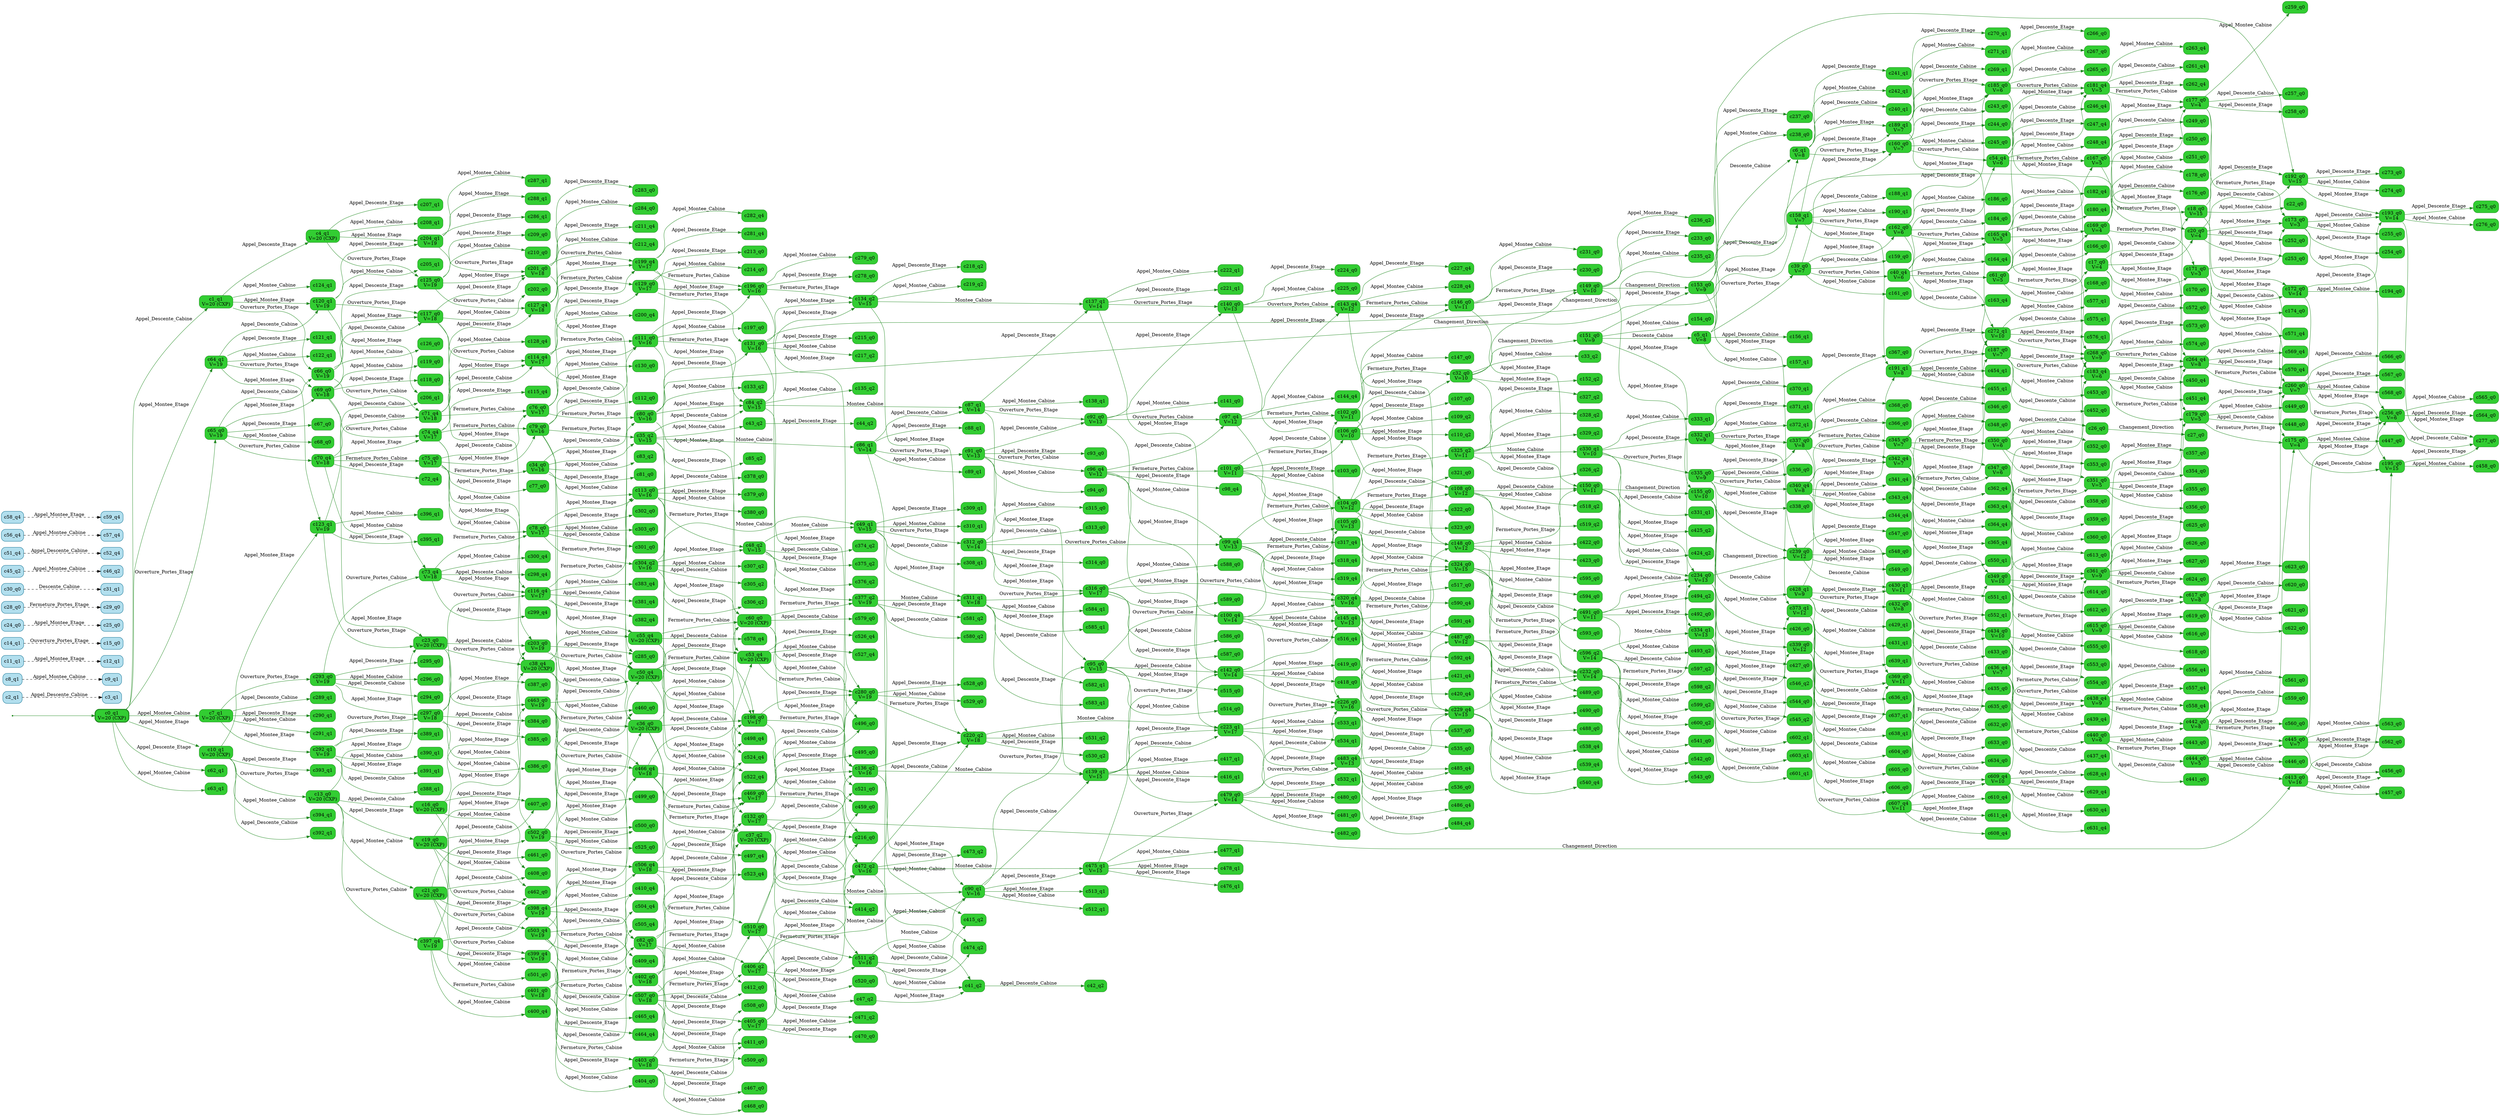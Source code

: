 digraph g {

	rankdir="LR"

	__invisible__[shape="point", color="forestgreen"]
	c0_q1[label="c0_q1\nV=20 (CXP)", shape="box", style="rounded, filled", color="forestgreen", fillcolor="limegreen", penwidth=3] // Initial
	c1_q1[label="c1_q1\nV=20 (CXP)", shape="box", style="rounded, filled", color="forestgreen", fillcolor="limegreen"]
	c4_q1[label="c4_q1\nV=20 (CXP)", shape="box", style="rounded, filled", color="forestgreen", fillcolor="limegreen"]
	c207_q1[label="c207_q1", shape="box", style="rounded, filled", color="forestgreen", fillcolor="limegreen"]
	c208_q1[label="c208_q1", shape="box", style="rounded, filled", color="forestgreen", fillcolor="limegreen"]
	c204_q1[label="c204_q1\nV=19", shape="box", style="rounded, filled", color="forestgreen", fillcolor="limegreen"]
	c286_q1[label="c286_q1", shape="box", style="rounded, filled", color="forestgreen", fillcolor="limegreen"]
	c287_q1[label="c287_q1", shape="box", style="rounded, filled", color="forestgreen", fillcolor="limegreen"]
	c288_q1[label="c288_q1", shape="box", style="rounded, filled", color="forestgreen", fillcolor="limegreen"]
	c201_q0[label="c201_q0\nV=18", shape="box", style="rounded, filled", color="forestgreen", fillcolor="limegreen"]
	c283_q0[label="c283_q0", shape="box", style="rounded, filled", color="forestgreen", fillcolor="limegreen"]
	c284_q0[label="c284_q0", shape="box", style="rounded, filled", color="forestgreen", fillcolor="limegreen"]
	c285_q0[label="c285_q0", shape="box", style="rounded, filled", color="forestgreen", fillcolor="limegreen"]
	c199_q4[label="c199_q4\nV=17", shape="box", style="rounded, filled", color="forestgreen", fillcolor="limegreen"]
	c281_q4[label="c281_q4", shape="box", style="rounded, filled", color="forestgreen", fillcolor="limegreen"]
	c282_q4[label="c282_q4", shape="box", style="rounded, filled", color="forestgreen", fillcolor="limegreen"]
	c53_q4[label="c53_q4\nV=20 (CXP)", shape="box", style="rounded, filled", color="forestgreen", fillcolor="limegreen"]
	c526_q4[label="c526_q4", shape="box", style="rounded, filled", color="forestgreen", fillcolor="limegreen"]
	c527_q4[label="c527_q4", shape="box", style="rounded, filled", color="forestgreen", fillcolor="limegreen"]
	c280_q0[label="c280_q0\nV=19", shape="box", style="rounded, filled", color="forestgreen", fillcolor="limegreen"]
	c528_q0[label="c528_q0", shape="box", style="rounded, filled", color="forestgreen", fillcolor="limegreen"]
	c529_q0[label="c529_q0", shape="box", style="rounded, filled", color="forestgreen", fillcolor="limegreen"]
	c220_q2[label="c220_q2\nV=18", shape="box", style="rounded, filled", color="forestgreen", fillcolor="limegreen"]
	c530_q2[label="c530_q2", shape="box", style="rounded, filled", color="forestgreen", fillcolor="limegreen"]
	c531_q2[label="c531_q2", shape="box", style="rounded, filled", color="forestgreen", fillcolor="limegreen"]
	c223_q1[label="c223_q1\nV=17", shape="box", style="rounded, filled", color="forestgreen", fillcolor="limegreen"]
	c532_q1[label="c532_q1", shape="box", style="rounded, filled", color="forestgreen", fillcolor="limegreen"]
	c533_q1[label="c533_q1", shape="box", style="rounded, filled", color="forestgreen", fillcolor="limegreen"]
	c534_q1[label="c534_q1", shape="box", style="rounded, filled", color="forestgreen", fillcolor="limegreen"]
	c226_q0[label="c226_q0\nV=16", shape="box", style="rounded, filled", color="forestgreen", fillcolor="limegreen"]
	c535_q0[label="c535_q0", shape="box", style="rounded, filled", color="forestgreen", fillcolor="limegreen"]
	c536_q0[label="c536_q0", shape="box", style="rounded, filled", color="forestgreen", fillcolor="limegreen"]
	c537_q0[label="c537_q0", shape="box", style="rounded, filled", color="forestgreen", fillcolor="limegreen"]
	c229_q4[label="c229_q4\nV=15", shape="box", style="rounded, filled", color="forestgreen", fillcolor="limegreen"]
	c538_q4[label="c538_q4", shape="box", style="rounded, filled", color="forestgreen", fillcolor="limegreen"]
	c539_q4[label="c539_q4", shape="box", style="rounded, filled", color="forestgreen", fillcolor="limegreen"]
	c540_q4[label="c540_q4", shape="box", style="rounded, filled", color="forestgreen", fillcolor="limegreen"]
	c232_q0[label="c232_q0\nV=14", shape="box", style="rounded, filled", color="forestgreen", fillcolor="limegreen"]
	c541_q0[label="c541_q0", shape="box", style="rounded, filled", color="forestgreen", fillcolor="limegreen"]
	c542_q0[label="c542_q0", shape="box", style="rounded, filled", color="forestgreen", fillcolor="limegreen"]
	c543_q0[label="c543_q0", shape="box", style="rounded, filled", color="forestgreen", fillcolor="limegreen"]
	c234_q0[label="c234_q0\nV=13", shape="box", style="rounded, filled", color="forestgreen", fillcolor="limegreen"]
	c544_q0[label="c544_q0", shape="box", style="rounded, filled", color="forestgreen", fillcolor="limegreen"]
	c239_q0[label="c239_q0\nV=12", shape="box", style="rounded, filled", color="forestgreen", fillcolor="limegreen"]
	c547_q0[label="c547_q0", shape="box", style="rounded, filled", color="forestgreen", fillcolor="limegreen"]
	c548_q0[label="c548_q0", shape="box", style="rounded, filled", color="forestgreen", fillcolor="limegreen"]
	c549_q0[label="c549_q0", shape="box", style="rounded, filled", color="forestgreen", fillcolor="limegreen"]
	c430_q1[label="c430_q1\nV=11", shape="box", style="rounded, filled", color="forestgreen", fillcolor="limegreen"]
	c550_q1[label="c550_q1", shape="box", style="rounded, filled", color="forestgreen", fillcolor="limegreen"]
	c551_q1[label="c551_q1", shape="box", style="rounded, filled", color="forestgreen", fillcolor="limegreen"]
	c552_q1[label="c552_q1", shape="box", style="rounded, filled", color="forestgreen", fillcolor="limegreen"]
	c272_q1[label="c272_q1\nV=10", shape="box", style="rounded, filled", color="forestgreen", fillcolor="limegreen"]
	c575_q1[label="c575_q1", shape="box", style="rounded, filled", color="forestgreen", fillcolor="limegreen"]
	c576_q1[label="c576_q1", shape="box", style="rounded, filled", color="forestgreen", fillcolor="limegreen"]
	c577_q1[label="c577_q1", shape="box", style="rounded, filled", color="forestgreen", fillcolor="limegreen"]
	c268_q0[label="c268_q0\nV=9", shape="box", style="rounded, filled", color="forestgreen", fillcolor="limegreen"]
	c572_q0[label="c572_q0", shape="box", style="rounded, filled", color="forestgreen", fillcolor="limegreen"]
	c573_q0[label="c573_q0", shape="box", style="rounded, filled", color="forestgreen", fillcolor="limegreen"]
	c574_q0[label="c574_q0", shape="box", style="rounded, filled", color="forestgreen", fillcolor="limegreen"]
	c264_q4[label="c264_q4\nV=8", shape="box", style="rounded, filled", color="forestgreen", fillcolor="limegreen"]
	c569_q4[label="c569_q4", shape="box", style="rounded, filled", color="forestgreen", fillcolor="limegreen"]
	c570_q4[label="c570_q4", shape="box", style="rounded, filled", color="forestgreen", fillcolor="limegreen"]
	c571_q4[label="c571_q4", shape="box", style="rounded, filled", color="forestgreen", fillcolor="limegreen"]
	c260_q0[label="c260_q0\nV=7", shape="box", style="rounded, filled", color="forestgreen", fillcolor="limegreen"]
	c566_q0[label="c566_q0", shape="box", style="rounded, filled", color="forestgreen", fillcolor="limegreen"]
	c567_q0[label="c567_q0", shape="box", style="rounded, filled", color="forestgreen", fillcolor="limegreen"]
	c568_q0[label="c568_q0", shape="box", style="rounded, filled", color="forestgreen", fillcolor="limegreen"]
	c256_q0[label="c256_q0\nV=6", shape="box", style="rounded, filled", color="forestgreen", fillcolor="limegreen"]
	c277_q0[label="c277_q0", shape="box", style="rounded, filled", color="forestgreen", fillcolor="limegreen"]
	c564_q0[label="c564_q0", shape="box", style="rounded, filled", color="forestgreen", fillcolor="limegreen"]
	c565_q0[label="c565_q0", shape="box", style="rounded, filled", color="forestgreen", fillcolor="limegreen"]
	c434_q0[label="c434_q0\nV=10", shape="box", style="rounded, filled", color="forestgreen", fillcolor="limegreen"]
	c553_q0[label="c553_q0", shape="box", style="rounded, filled", color="forestgreen", fillcolor="limegreen"]
	c554_q0[label="c554_q0", shape="box", style="rounded, filled", color="forestgreen", fillcolor="limegreen"]
	c555_q0[label="c555_q0", shape="box", style="rounded, filled", color="forestgreen", fillcolor="limegreen"]
	c438_q4[label="c438_q4\nV=9", shape="box", style="rounded, filled", color="forestgreen", fillcolor="limegreen"]
	c556_q4[label="c556_q4", shape="box", style="rounded, filled", color="forestgreen", fillcolor="limegreen"]
	c557_q4[label="c557_q4", shape="box", style="rounded, filled", color="forestgreen", fillcolor="limegreen"]
	c558_q4[label="c558_q4", shape="box", style="rounded, filled", color="forestgreen", fillcolor="limegreen"]
	c442_q0[label="c442_q0\nV=8", shape="box", style="rounded, filled", color="forestgreen", fillcolor="limegreen"]
	c559_q0[label="c559_q0", shape="box", style="rounded, filled", color="forestgreen", fillcolor="limegreen"]
	c560_q0[label="c560_q0", shape="box", style="rounded, filled", color="forestgreen", fillcolor="limegreen"]
	c561_q0[label="c561_q0", shape="box", style="rounded, filled", color="forestgreen", fillcolor="limegreen"]
	c445_q0[label="c445_q0\nV=7", shape="box", style="rounded, filled", color="forestgreen", fillcolor="limegreen"]
	c456_q0[label="c456_q0", shape="box", style="rounded, filled", color="forestgreen", fillcolor="limegreen"]
	c562_q0[label="c562_q0", shape="box", style="rounded, filled", color="forestgreen", fillcolor="limegreen"]
	c563_q0[label="c563_q0", shape="box", style="rounded, filled", color="forestgreen", fillcolor="limegreen"]
	c545_q2[label="c545_q2", shape="box", style="rounded, filled", color="forestgreen", fillcolor="limegreen"]
	c546_q2[label="c546_q2", shape="box", style="rounded, filled", color="forestgreen", fillcolor="limegreen"]
	c196_q0[label="c196_q0\nV=16", shape="box", style="rounded, filled", color="forestgreen", fillcolor="limegreen"]
	c278_q0[label="c278_q0", shape="box", style="rounded, filled", color="forestgreen", fillcolor="limegreen"]
	c279_q0[label="c279_q0", shape="box", style="rounded, filled", color="forestgreen", fillcolor="limegreen"]
	c134_q2[label="c134_q2\nV=15", shape="box", style="rounded, filled", color="forestgreen", fillcolor="limegreen"]
	c218_q2[label="c218_q2", shape="box", style="rounded, filled", color="forestgreen", fillcolor="limegreen"]
	c219_q2[label="c219_q2", shape="box", style="rounded, filled", color="forestgreen", fillcolor="limegreen"]
	c137_q1[label="c137_q1\nV=14", shape="box", style="rounded, filled", color="forestgreen", fillcolor="limegreen"]
	c221_q1[label="c221_q1", shape="box", style="rounded, filled", color="forestgreen", fillcolor="limegreen"]
	c222_q1[label="c222_q1", shape="box", style="rounded, filled", color="forestgreen", fillcolor="limegreen"]
	c140_q0[label="c140_q0\nV=13", shape="box", style="rounded, filled", color="forestgreen", fillcolor="limegreen"]
	c224_q0[label="c224_q0", shape="box", style="rounded, filled", color="forestgreen", fillcolor="limegreen"]
	c225_q0[label="c225_q0", shape="box", style="rounded, filled", color="forestgreen", fillcolor="limegreen"]
	c143_q4[label="c143_q4\nV=12", shape="box", style="rounded, filled", color="forestgreen", fillcolor="limegreen"]
	c227_q4[label="c227_q4", shape="box", style="rounded, filled", color="forestgreen", fillcolor="limegreen"]
	c228_q4[label="c228_q4", shape="box", style="rounded, filled", color="forestgreen", fillcolor="limegreen"]
	c146_q0[label="c146_q0\nV=11", shape="box", style="rounded, filled", color="forestgreen", fillcolor="limegreen"]
	c230_q0[label="c230_q0", shape="box", style="rounded, filled", color="forestgreen", fillcolor="limegreen"]
	c231_q0[label="c231_q0", shape="box", style="rounded, filled", color="forestgreen", fillcolor="limegreen"]
	c149_q0[label="c149_q0\nV=10", shape="box", style="rounded, filled", color="forestgreen", fillcolor="limegreen"]
	c233_q0[label="c233_q0", shape="box", style="rounded, filled", color="forestgreen", fillcolor="limegreen"]
	c153_q0[label="c153_q0\nV=9", shape="box", style="rounded, filled", color="forestgreen", fillcolor="limegreen"]
	c237_q0[label="c237_q0", shape="box", style="rounded, filled", color="forestgreen", fillcolor="limegreen"]
	c238_q0[label="c238_q0", shape="box", style="rounded, filled", color="forestgreen", fillcolor="limegreen"]
	c6_q1[label="c6_q1\nV=8", shape="box", style="rounded, filled", color="forestgreen", fillcolor="limegreen"]
	c240_q1[label="c240_q1", shape="box", style="rounded, filled", color="forestgreen", fillcolor="limegreen"]
	c241_q1[label="c241_q1", shape="box", style="rounded, filled", color="forestgreen", fillcolor="limegreen"]
	c242_q1[label="c242_q1", shape="box", style="rounded, filled", color="forestgreen", fillcolor="limegreen"]
	c189_q1[label="c189_q1\nV=7", shape="box", style="rounded, filled", color="forestgreen", fillcolor="limegreen"]
	c269_q1[label="c269_q1", shape="box", style="rounded, filled", color="forestgreen", fillcolor="limegreen"]
	c270_q1[label="c270_q1", shape="box", style="rounded, filled", color="forestgreen", fillcolor="limegreen"]
	c271_q1[label="c271_q1", shape="box", style="rounded, filled", color="forestgreen", fillcolor="limegreen"]
	c185_q0[label="c185_q0\nV=6", shape="box", style="rounded, filled", color="forestgreen", fillcolor="limegreen"]
	c265_q0[label="c265_q0", shape="box", style="rounded, filled", color="forestgreen", fillcolor="limegreen"]
	c266_q0[label="c266_q0", shape="box", style="rounded, filled", color="forestgreen", fillcolor="limegreen"]
	c267_q0[label="c267_q0", shape="box", style="rounded, filled", color="forestgreen", fillcolor="limegreen"]
	c181_q4[label="c181_q4\nV=5", shape="box", style="rounded, filled", color="forestgreen", fillcolor="limegreen"]
	c261_q4[label="c261_q4", shape="box", style="rounded, filled", color="forestgreen", fillcolor="limegreen"]
	c262_q4[label="c262_q4", shape="box", style="rounded, filled", color="forestgreen", fillcolor="limegreen"]
	c263_q4[label="c263_q4", shape="box", style="rounded, filled", color="forestgreen", fillcolor="limegreen"]
	c177_q0[label="c177_q0\nV=4", shape="box", style="rounded, filled", color="forestgreen", fillcolor="limegreen"]
	c257_q0[label="c257_q0", shape="box", style="rounded, filled", color="forestgreen", fillcolor="limegreen"]
	c258_q0[label="c258_q0", shape="box", style="rounded, filled", color="forestgreen", fillcolor="limegreen"]
	c259_q0[label="c259_q0", shape="box", style="rounded, filled", color="forestgreen", fillcolor="limegreen"]
	c173_q0[label="c173_q0\nV=3", shape="box", style="rounded, filled", color="forestgreen", fillcolor="limegreen"]
	c193_q0[label="c193_q0\nV=14", shape="box", style="rounded, filled", color="forestgreen", fillcolor="limegreen"]
	c275_q0[label="c275_q0", shape="box", style="rounded, filled", color="forestgreen", fillcolor="limegreen"]
	c276_q0[label="c276_q0", shape="box", style="rounded, filled", color="forestgreen", fillcolor="limegreen"]
	c254_q0[label="c254_q0", shape="box", style="rounded, filled", color="forestgreen", fillcolor="limegreen"]
	c255_q0[label="c255_q0", shape="box", style="rounded, filled", color="forestgreen", fillcolor="limegreen"]
	c160_q0[label="c160_q0\nV=7", shape="box", style="rounded, filled", color="forestgreen", fillcolor="limegreen"]
	c243_q0[label="c243_q0", shape="box", style="rounded, filled", color="forestgreen", fillcolor="limegreen"]
	c244_q0[label="c244_q0", shape="box", style="rounded, filled", color="forestgreen", fillcolor="limegreen"]
	c245_q0[label="c245_q0", shape="box", style="rounded, filled", color="forestgreen", fillcolor="limegreen"]
	c54_q4[label="c54_q4\nV=6", shape="box", style="rounded, filled", color="forestgreen", fillcolor="limegreen"]
	c246_q4[label="c246_q4", shape="box", style="rounded, filled", color="forestgreen", fillcolor="limegreen"]
	c247_q4[label="c247_q4", shape="box", style="rounded, filled", color="forestgreen", fillcolor="limegreen"]
	c248_q4[label="c248_q4", shape="box", style="rounded, filled", color="forestgreen", fillcolor="limegreen"]
	c167_q0[label="c167_q0\nV=5", shape="box", style="rounded, filled", color="forestgreen", fillcolor="limegreen"]
	c249_q0[label="c249_q0", shape="box", style="rounded, filled", color="forestgreen", fillcolor="limegreen"]
	c250_q0[label="c250_q0", shape="box", style="rounded, filled", color="forestgreen", fillcolor="limegreen"]
	c251_q0[label="c251_q0", shape="box", style="rounded, filled", color="forestgreen", fillcolor="limegreen"]
	c20_q0[label="c20_q0\nV=4", shape="box", style="rounded, filled", color="forestgreen", fillcolor="limegreen"]
	c192_q0[label="c192_q0\nV=15", shape="box", style="rounded, filled", color="forestgreen", fillcolor="limegreen"]
	c273_q0[label="c273_q0", shape="box", style="rounded, filled", color="forestgreen", fillcolor="limegreen"]
	c274_q0[label="c274_q0", shape="box", style="rounded, filled", color="forestgreen", fillcolor="limegreen"]
	c252_q0[label="c252_q0", shape="box", style="rounded, filled", color="forestgreen", fillcolor="limegreen"]
	c253_q0[label="c253_q0", shape="box", style="rounded, filled", color="forestgreen", fillcolor="limegreen"]
	c235_q2[label="c235_q2", shape="box", style="rounded, filled", color="forestgreen", fillcolor="limegreen"]
	c236_q2[label="c236_q2", shape="box", style="rounded, filled", color="forestgreen", fillcolor="limegreen"]
	c125_q0[label="c125_q0\nV=19", shape="box", style="rounded, filled", color="forestgreen", fillcolor="limegreen"]
	c209_q0[label="c209_q0", shape="box", style="rounded, filled", color="forestgreen", fillcolor="limegreen"]
	c210_q0[label="c210_q0", shape="box", style="rounded, filled", color="forestgreen", fillcolor="limegreen"]
	c127_q4[label="c127_q4\nV=18", shape="box", style="rounded, filled", color="forestgreen", fillcolor="limegreen"]
	c211_q4[label="c211_q4", shape="box", style="rounded, filled", color="forestgreen", fillcolor="limegreen"]
	c212_q4[label="c212_q4", shape="box", style="rounded, filled", color="forestgreen", fillcolor="limegreen"]
	c129_q0[label="c129_q0\nV=17", shape="box", style="rounded, filled", color="forestgreen", fillcolor="limegreen"]
	c213_q0[label="c213_q0", shape="box", style="rounded, filled", color="forestgreen", fillcolor="limegreen"]
	c214_q0[label="c214_q0", shape="box", style="rounded, filled", color="forestgreen", fillcolor="limegreen"]
	c131_q0[label="c131_q0\nV=16", shape="box", style="rounded, filled", color="forestgreen", fillcolor="limegreen"]
	c215_q0[label="c215_q0", shape="box", style="rounded, filled", color="forestgreen", fillcolor="limegreen"]
	c216_q0[label="c216_q0", shape="box", style="rounded, filled", color="forestgreen", fillcolor="limegreen"]
	c217_q2[label="c217_q2", shape="box", style="rounded, filled", color="forestgreen", fillcolor="limegreen"]
	c124_q1[label="c124_q1", shape="box", style="rounded, filled", color="forestgreen", fillcolor="limegreen"]
	c120_q1[label="c120_q1\nV=19", shape="box", style="rounded, filled", color="forestgreen", fillcolor="limegreen"]
	c205_q1[label="c205_q1", shape="box", style="rounded, filled", color="forestgreen", fillcolor="limegreen"]
	c206_q1[label="c206_q1", shape="box", style="rounded, filled", color="forestgreen", fillcolor="limegreen"]
	c117_q0[label="c117_q0\nV=18", shape="box", style="rounded, filled", color="forestgreen", fillcolor="limegreen"]
	c202_q0[label="c202_q0", shape="box", style="rounded, filled", color="forestgreen", fillcolor="limegreen"]
	c203_q0[label="c203_q0\nV=19", shape="box", style="rounded, filled", color="forestgreen", fillcolor="limegreen"]
	c460_q0[label="c460_q0", shape="box", style="rounded, filled", color="forestgreen", fillcolor="limegreen"]
	c50_q4[label="c50_q4\nV=20 (CXP)", shape="box", style="rounded, filled", color="forestgreen", fillcolor="limegreen"]
	c522_q4[label="c522_q4", shape="box", style="rounded, filled", color="forestgreen", fillcolor="limegreen"]
	c198_q0[label="c198_q0\nV=17", shape="box", style="rounded, filled", color="forestgreen", fillcolor="limegreen"]
	c459_q0[label="c459_q0", shape="box", style="rounded, filled", color="forestgreen", fillcolor="limegreen"]
	c136_q2[label="c136_q2\nV=16", shape="box", style="rounded, filled", color="forestgreen", fillcolor="limegreen"]
	c415_q2[label="c415_q2", shape="box", style="rounded, filled", color="forestgreen", fillcolor="limegreen"]
	c139_q1[label="c139_q1\nV=15", shape="box", style="rounded, filled", color="forestgreen", fillcolor="limegreen"]
	c416_q1[label="c416_q1", shape="box", style="rounded, filled", color="forestgreen", fillcolor="limegreen"]
	c417_q1[label="c417_q1", shape="box", style="rounded, filled", color="forestgreen", fillcolor="limegreen"]
	c142_q0[label="c142_q0\nV=14", shape="box", style="rounded, filled", color="forestgreen", fillcolor="limegreen"]
	c418_q0[label="c418_q0", shape="box", style="rounded, filled", color="forestgreen", fillcolor="limegreen"]
	c419_q0[label="c419_q0", shape="box", style="rounded, filled", color="forestgreen", fillcolor="limegreen"]
	c145_q4[label="c145_q4\nV=13", shape="box", style="rounded, filled", color="forestgreen", fillcolor="limegreen"]
	c420_q4[label="c420_q4", shape="box", style="rounded, filled", color="forestgreen", fillcolor="limegreen"]
	c421_q4[label="c421_q4", shape="box", style="rounded, filled", color="forestgreen", fillcolor="limegreen"]
	c148_q0[label="c148_q0\nV=12", shape="box", style="rounded, filled", color="forestgreen", fillcolor="limegreen"]
	c422_q0[label="c422_q0", shape="box", style="rounded, filled", color="forestgreen", fillcolor="limegreen"]
	c423_q0[label="c423_q0", shape="box", style="rounded, filled", color="forestgreen", fillcolor="limegreen"]
	c150_q0[label="c150_q0\nV=11", shape="box", style="rounded, filled", color="forestgreen", fillcolor="limegreen"]
	c155_q0[label="c155_q0\nV=10", shape="box", style="rounded, filled", color="forestgreen", fillcolor="limegreen"]
	c426_q0[label="c426_q0", shape="box", style="rounded, filled", color="forestgreen", fillcolor="limegreen"]
	c427_q0[label="c427_q0", shape="box", style="rounded, filled", color="forestgreen", fillcolor="limegreen"]
	c428_q1[label="c428_q1\nV=9", shape="box", style="rounded, filled", color="forestgreen", fillcolor="limegreen"]
	c429_q1[label="c429_q1", shape="box", style="rounded, filled", color="forestgreen", fillcolor="limegreen"]
	c431_q1[label="c431_q1", shape="box", style="rounded, filled", color="forestgreen", fillcolor="limegreen"]
	c191_q1[label="c191_q1\nV=8", shape="box", style="rounded, filled", color="forestgreen", fillcolor="limegreen"]
	c454_q1[label="c454_q1", shape="box", style="rounded, filled", color="forestgreen", fillcolor="limegreen"]
	c455_q1[label="c455_q1", shape="box", style="rounded, filled", color="forestgreen", fillcolor="limegreen"]
	c187_q0[label="c187_q0\nV=7", shape="box", style="rounded, filled", color="forestgreen", fillcolor="limegreen"]
	c452_q0[label="c452_q0", shape="box", style="rounded, filled", color="forestgreen", fillcolor="limegreen"]
	c453_q0[label="c453_q0", shape="box", style="rounded, filled", color="forestgreen", fillcolor="limegreen"]
	c183_q4[label="c183_q4\nV=6", shape="box", style="rounded, filled", color="forestgreen", fillcolor="limegreen"]
	c450_q4[label="c450_q4", shape="box", style="rounded, filled", color="forestgreen", fillcolor="limegreen"]
	c451_q4[label="c451_q4", shape="box", style="rounded, filled", color="forestgreen", fillcolor="limegreen"]
	c179_q0[label="c179_q0\nV=5", shape="box", style="rounded, filled", color="forestgreen", fillcolor="limegreen"]
	c448_q0[label="c448_q0", shape="box", style="rounded, filled", color="forestgreen", fillcolor="limegreen"]
	c449_q0[label="c449_q0", shape="box", style="rounded, filled", color="forestgreen", fillcolor="limegreen"]
	c175_q0[label="c175_q0\nV=4", shape="box", style="rounded, filled", color="forestgreen", fillcolor="limegreen"]
	c195_q0[label="c195_q0\nV=15", shape="box", style="rounded, filled", color="forestgreen", fillcolor="limegreen"]
	c458_q0[label="c458_q0", shape="box", style="rounded, filled", color="forestgreen", fillcolor="limegreen"]
	c447_q0[label="c447_q0", shape="box", style="rounded, filled", color="forestgreen", fillcolor="limegreen"]
	c432_q0[label="c432_q0\nV=8", shape="box", style="rounded, filled", color="forestgreen", fillcolor="limegreen"]
	c433_q0[label="c433_q0", shape="box", style="rounded, filled", color="forestgreen", fillcolor="limegreen"]
	c435_q0[label="c435_q0", shape="box", style="rounded, filled", color="forestgreen", fillcolor="limegreen"]
	c436_q4[label="c436_q4\nV=7", shape="box", style="rounded, filled", color="forestgreen", fillcolor="limegreen"]
	c437_q4[label="c437_q4", shape="box", style="rounded, filled", color="forestgreen", fillcolor="limegreen"]
	c439_q4[label="c439_q4", shape="box", style="rounded, filled", color="forestgreen", fillcolor="limegreen"]
	c440_q0[label="c440_q0\nV=6", shape="box", style="rounded, filled", color="forestgreen", fillcolor="limegreen"]
	c441_q0[label="c441_q0", shape="box", style="rounded, filled", color="forestgreen", fillcolor="limegreen"]
	c443_q0[label="c443_q0", shape="box", style="rounded, filled", color="forestgreen", fillcolor="limegreen"]
	c444_q0[label="c444_q0\nV=5", shape="box", style="rounded, filled", color="forestgreen", fillcolor="limegreen"]
	c413_q0[label="c413_q0\nV=16", shape="box", style="rounded, filled", color="forestgreen", fillcolor="limegreen"]
	c457_q0[label="c457_q0", shape="box", style="rounded, filled", color="forestgreen", fillcolor="limegreen"]
	c446_q0[label="c446_q0", shape="box", style="rounded, filled", color="forestgreen", fillcolor="limegreen"]
	c424_q2[label="c424_q2", shape="box", style="rounded, filled", color="forestgreen", fillcolor="limegreen"]
	c425_q2[label="c425_q2", shape="box", style="rounded, filled", color="forestgreen", fillcolor="limegreen"]
	c114_q4[label="c114_q4\nV=17", shape="box", style="rounded, filled", color="forestgreen", fillcolor="limegreen"]
	c200_q4[label="c200_q4", shape="box", style="rounded, filled", color="forestgreen", fillcolor="limegreen"]
	c111_q0[label="c111_q0\nV=16", shape="box", style="rounded, filled", color="forestgreen", fillcolor="limegreen"]
	c197_q0[label="c197_q0", shape="box", style="rounded, filled", color="forestgreen", fillcolor="limegreen"]
	c84_q2[label="c84_q2\nV=15", shape="box", style="rounded, filled", color="forestgreen", fillcolor="limegreen"]
	c135_q2[label="c135_q2", shape="box", style="rounded, filled", color="forestgreen", fillcolor="limegreen"]
	c87_q1[label="c87_q1\nV=14", shape="box", style="rounded, filled", color="forestgreen", fillcolor="limegreen"]
	c138_q1[label="c138_q1", shape="box", style="rounded, filled", color="forestgreen", fillcolor="limegreen"]
	c92_q0[label="c92_q0\nV=13", shape="box", style="rounded, filled", color="forestgreen", fillcolor="limegreen"]
	c141_q0[label="c141_q0", shape="box", style="rounded, filled", color="forestgreen", fillcolor="limegreen"]
	c97_q4[label="c97_q4\nV=12", shape="box", style="rounded, filled", color="forestgreen", fillcolor="limegreen"]
	c144_q4[label="c144_q4", shape="box", style="rounded, filled", color="forestgreen", fillcolor="limegreen"]
	c102_q0[label="c102_q0\nV=11", shape="box", style="rounded, filled", color="forestgreen", fillcolor="limegreen"]
	c147_q0[label="c147_q0", shape="box", style="rounded, filled", color="forestgreen", fillcolor="limegreen"]
	c32_q0[label="c32_q0\nV=10", shape="box", style="rounded, filled", color="forestgreen", fillcolor="limegreen"]
	c33_q2[label="c33_q2", shape="box", style="rounded, filled", color="forestgreen", fillcolor="limegreen"]
	c151_q0[label="c151_q0\nV=9", shape="box", style="rounded, filled", color="forestgreen", fillcolor="limegreen"]
	c154_q0[label="c154_q0", shape="box", style="rounded, filled", color="forestgreen", fillcolor="limegreen"]
	c5_q1[label="c5_q1\nV=8", shape="box", style="rounded, filled", color="forestgreen", fillcolor="limegreen"]
	c156_q1[label="c156_q1", shape="box", style="rounded, filled", color="forestgreen", fillcolor="limegreen"]
	c157_q1[label="c157_q1", shape="box", style="rounded, filled", color="forestgreen", fillcolor="limegreen"]
	c158_q1[label="c158_q1\nV=7", shape="box", style="rounded, filled", color="forestgreen", fillcolor="limegreen"]
	c188_q1[label="c188_q1", shape="box", style="rounded, filled", color="forestgreen", fillcolor="limegreen"]
	c190_q1[label="c190_q1", shape="box", style="rounded, filled", color="forestgreen", fillcolor="limegreen"]
	c162_q0[label="c162_q0\nV=6", shape="box", style="rounded, filled", color="forestgreen", fillcolor="limegreen"]
	c184_q0[label="c184_q0", shape="box", style="rounded, filled", color="forestgreen", fillcolor="limegreen"]
	c186_q0[label="c186_q0", shape="box", style="rounded, filled", color="forestgreen", fillcolor="limegreen"]
	c165_q4[label="c165_q4\nV=5", shape="box", style="rounded, filled", color="forestgreen", fillcolor="limegreen"]
	c180_q4[label="c180_q4", shape="box", style="rounded, filled", color="forestgreen", fillcolor="limegreen"]
	c182_q4[label="c182_q4", shape="box", style="rounded, filled", color="forestgreen", fillcolor="limegreen"]
	c169_q0[label="c169_q0\nV=4", shape="box", style="rounded, filled", color="forestgreen", fillcolor="limegreen"]
	c176_q0[label="c176_q0", shape="box", style="rounded, filled", color="forestgreen", fillcolor="limegreen"]
	c178_q0[label="c178_q0", shape="box", style="rounded, filled", color="forestgreen", fillcolor="limegreen"]
	c171_q0[label="c171_q0\nV=3", shape="box", style="rounded, filled", color="forestgreen", fillcolor="limegreen"]
	c172_q0[label="c172_q0\nV=14", shape="box", style="rounded, filled", color="forestgreen", fillcolor="limegreen"]
	c194_q0[label="c194_q0", shape="box", style="rounded, filled", color="forestgreen", fillcolor="limegreen"]
	c174_q0[label="c174_q0", shape="box", style="rounded, filled", color="forestgreen", fillcolor="limegreen"]
	c39_q0[label="c39_q0\nV=7", shape="box", style="rounded, filled", color="forestgreen", fillcolor="limegreen"]
	c40_q4[label="c40_q4\nV=6", shape="box", style="rounded, filled", color="forestgreen", fillcolor="limegreen"]
	c61_q0[label="c61_q0\nV=5", shape="box", style="rounded, filled", color="forestgreen", fillcolor="limegreen"]
	c166_q0[label="c166_q0", shape="box", style="rounded, filled", color="forestgreen", fillcolor="limegreen"]
	c168_q0[label="c168_q0", shape="box", style="rounded, filled", color="forestgreen", fillcolor="limegreen"]
	c17_q0[label="c17_q0\nV=4", shape="box", style="rounded, filled", color="forestgreen", fillcolor="limegreen"]
	c18_q0[label="c18_q0\nV=15", shape="box", style="rounded, filled", color="forestgreen", fillcolor="limegreen"]
	c22_q0[label="c22_q0", shape="box", style="rounded, filled", color="forestgreen", fillcolor="limegreen"]
	c170_q0[label="c170_q0", shape="box", style="rounded, filled", color="forestgreen", fillcolor="limegreen"]
	c163_q4[label="c163_q4", shape="box", style="rounded, filled", color="forestgreen", fillcolor="limegreen"]
	c164_q4[label="c164_q4", shape="box", style="rounded, filled", color="forestgreen", fillcolor="limegreen"]
	c159_q0[label="c159_q0", shape="box", style="rounded, filled", color="forestgreen", fillcolor="limegreen"]
	c161_q0[label="c161_q0", shape="box", style="rounded, filled", color="forestgreen", fillcolor="limegreen"]
	c152_q2[label="c152_q2", shape="box", style="rounded, filled", color="forestgreen", fillcolor="limegreen"]
	c66_q0[label="c66_q0\nV=19", shape="box", style="rounded, filled", color="forestgreen", fillcolor="limegreen"]
	c126_q0[label="c126_q0", shape="box", style="rounded, filled", color="forestgreen", fillcolor="limegreen"]
	c71_q4[label="c71_q4\nV=18", shape="box", style="rounded, filled", color="forestgreen", fillcolor="limegreen"]
	c128_q4[label="c128_q4", shape="box", style="rounded, filled", color="forestgreen", fillcolor="limegreen"]
	c76_q0[label="c76_q0\nV=17", shape="box", style="rounded, filled", color="forestgreen", fillcolor="limegreen"]
	c130_q0[label="c130_q0", shape="box", style="rounded, filled", color="forestgreen", fillcolor="limegreen"]
	c80_q0[label="c80_q0\nV=16", shape="box", style="rounded, filled", color="forestgreen", fillcolor="limegreen"]
	c132_q0[label="c132_q0\nV=17", shape="box", style="rounded, filled", color="forestgreen", fillcolor="limegreen"]
	c414_q2[label="c414_q2", shape="box", style="rounded, filled", color="forestgreen", fillcolor="limegreen"]
	c133_q2[label="c133_q2", shape="box", style="rounded, filled", color="forestgreen", fillcolor="limegreen"]
	c7_q1[label="c7_q1\nV=20 (CXP)", shape="box", style="rounded, filled", color="forestgreen", fillcolor="limegreen"]
	c289_q1[label="c289_q1", shape="box", style="rounded, filled", color="forestgreen", fillcolor="limegreen"]
	c290_q1[label="c290_q1", shape="box", style="rounded, filled", color="forestgreen", fillcolor="limegreen"]
	c291_q1[label="c291_q1", shape="box", style="rounded, filled", color="forestgreen", fillcolor="limegreen"]
	c292_q1[label="c292_q1\nV=19", shape="box", style="rounded, filled", color="forestgreen", fillcolor="limegreen"]
	c388_q1[label="c388_q1", shape="box", style="rounded, filled", color="forestgreen", fillcolor="limegreen"]
	c389_q1[label="c389_q1", shape="box", style="rounded, filled", color="forestgreen", fillcolor="limegreen"]
	c390_q1[label="c390_q1", shape="box", style="rounded, filled", color="forestgreen", fillcolor="limegreen"]
	c391_q1[label="c391_q1", shape="box", style="rounded, filled", color="forestgreen", fillcolor="limegreen"]
	c297_q0[label="c297_q0\nV=18", shape="box", style="rounded, filled", color="forestgreen", fillcolor="limegreen"]
	c384_q0[label="c384_q0", shape="box", style="rounded, filled", color="forestgreen", fillcolor="limegreen"]
	c385_q0[label="c385_q0", shape="box", style="rounded, filled", color="forestgreen", fillcolor="limegreen"]
	c386_q0[label="c386_q0", shape="box", style="rounded, filled", color="forestgreen", fillcolor="limegreen"]
	c387_q0[label="c387_q0", shape="box", style="rounded, filled", color="forestgreen", fillcolor="limegreen"]
	c116_q4[label="c116_q4\nV=17", shape="box", style="rounded, filled", color="forestgreen", fillcolor="limegreen"]
	c381_q4[label="c381_q4", shape="box", style="rounded, filled", color="forestgreen", fillcolor="limegreen"]
	c382_q4[label="c382_q4", shape="box", style="rounded, filled", color="forestgreen", fillcolor="limegreen"]
	c383_q4[label="c383_q4", shape="box", style="rounded, filled", color="forestgreen", fillcolor="limegreen"]
	c55_q4[label="c55_q4\nV=20 (CXP)", shape="box", style="rounded, filled", color="forestgreen", fillcolor="limegreen"]
	c60_q0[label="c60_q0\nV=20 (CXP)", shape="box", style="rounded, filled", color="forestgreen", fillcolor="limegreen"]
	c579_q0[label="c579_q0", shape="box", style="rounded, filled", color="forestgreen", fillcolor="limegreen"]
	c496_q0[label="c496_q0", shape="box", style="rounded, filled", color="forestgreen", fillcolor="limegreen"]
	c521_q0[label="c521_q0", shape="box", style="rounded, filled", color="forestgreen", fillcolor="limegreen"]
	c377_q2[label="c377_q2\nV=19", shape="box", style="rounded, filled", color="forestgreen", fillcolor="limegreen"]
	c580_q2[label="c580_q2", shape="box", style="rounded, filled", color="forestgreen", fillcolor="limegreen"]
	c581_q2[label="c581_q2", shape="box", style="rounded, filled", color="forestgreen", fillcolor="limegreen"]
	c41_q2[label="c41_q2", shape="box", style="rounded, filled", color="forestgreen", fillcolor="limegreen"]
	c42_q2[label="c42_q2", shape="box", style="rounded, filled", color="forestgreen", fillcolor="limegreen"]
	c311_q1[label="c311_q1\nV=18", shape="box", style="rounded, filled", color="forestgreen", fillcolor="limegreen"]
	c582_q1[label="c582_q1", shape="box", style="rounded, filled", color="forestgreen", fillcolor="limegreen"]
	c583_q1[label="c583_q1", shape="box", style="rounded, filled", color="forestgreen", fillcolor="limegreen"]
	c584_q1[label="c584_q1", shape="box", style="rounded, filled", color="forestgreen", fillcolor="limegreen"]
	c585_q1[label="c585_q1", shape="box", style="rounded, filled", color="forestgreen", fillcolor="limegreen"]
	c316_q0[label="c316_q0\nV=17", shape="box", style="rounded, filled", color="forestgreen", fillcolor="limegreen"]
	c586_q0[label="c586_q0", shape="box", style="rounded, filled", color="forestgreen", fillcolor="limegreen"]
	c587_q0[label="c587_q0", shape="box", style="rounded, filled", color="forestgreen", fillcolor="limegreen"]
	c588_q0[label="c588_q0", shape="box", style="rounded, filled", color="forestgreen", fillcolor="limegreen"]
	c589_q0[label="c589_q0", shape="box", style="rounded, filled", color="forestgreen", fillcolor="limegreen"]
	c320_q4[label="c320_q4\nV=16", shape="box", style="rounded, filled", color="forestgreen", fillcolor="limegreen"]
	c590_q4[label="c590_q4", shape="box", style="rounded, filled", color="forestgreen", fillcolor="limegreen"]
	c485_q4[label="c485_q4", shape="box", style="rounded, filled", color="forestgreen", fillcolor="limegreen"]
	c591_q4[label="c591_q4", shape="box", style="rounded, filled", color="forestgreen", fillcolor="limegreen"]
	c592_q4[label="c592_q4", shape="box", style="rounded, filled", color="forestgreen", fillcolor="limegreen"]
	c324_q0[label="c324_q0\nV=15", shape="box", style="rounded, filled", color="forestgreen", fillcolor="limegreen"]
	c593_q0[label="c593_q0", shape="box", style="rounded, filled", color="forestgreen", fillcolor="limegreen"]
	c489_q0[label="c489_q0", shape="box", style="rounded, filled", color="forestgreen", fillcolor="limegreen"]
	c594_q0[label="c594_q0", shape="box", style="rounded, filled", color="forestgreen", fillcolor="limegreen"]
	c595_q0[label="c595_q0", shape="box", style="rounded, filled", color="forestgreen", fillcolor="limegreen"]
	c596_q2[label="c596_q2\nV=14", shape="box", style="rounded, filled", color="forestgreen", fillcolor="limegreen"]
	c597_q2[label="c597_q2", shape="box", style="rounded, filled", color="forestgreen", fillcolor="limegreen"]
	c598_q2[label="c598_q2", shape="box", style="rounded, filled", color="forestgreen", fillcolor="limegreen"]
	c599_q2[label="c599_q2", shape="box", style="rounded, filled", color="forestgreen", fillcolor="limegreen"]
	c600_q2[label="c600_q2", shape="box", style="rounded, filled", color="forestgreen", fillcolor="limegreen"]
	c334_q1[label="c334_q1\nV=13", shape="box", style="rounded, filled", color="forestgreen", fillcolor="limegreen"]
	c601_q1[label="c601_q1", shape="box", style="rounded, filled", color="forestgreen", fillcolor="limegreen"]
	c373_q1[label="c373_q1\nV=12", shape="box", style="rounded, filled", color="forestgreen", fillcolor="limegreen"]
	c636_q1[label="c636_q1", shape="box", style="rounded, filled", color="forestgreen", fillcolor="limegreen"]
	c637_q1[label="c637_q1", shape="box", style="rounded, filled", color="forestgreen", fillcolor="limegreen"]
	c638_q1[label="c638_q1", shape="box", style="rounded, filled", color="forestgreen", fillcolor="limegreen"]
	c639_q1[label="c639_q1", shape="box", style="rounded, filled", color="forestgreen", fillcolor="limegreen"]
	c369_q0[label="c369_q0\nV=11", shape="box", style="rounded, filled", color="forestgreen", fillcolor="limegreen"]
	c632_q0[label="c632_q0", shape="box", style="rounded, filled", color="forestgreen", fillcolor="limegreen"]
	c633_q0[label="c633_q0", shape="box", style="rounded, filled", color="forestgreen", fillcolor="limegreen"]
	c634_q0[label="c634_q0", shape="box", style="rounded, filled", color="forestgreen", fillcolor="limegreen"]
	c635_q0[label="c635_q0", shape="box", style="rounded, filled", color="forestgreen", fillcolor="limegreen"]
	c609_q4[label="c609_q4\nV=10", shape="box", style="rounded, filled", color="forestgreen", fillcolor="limegreen"]
	c628_q4[label="c628_q4", shape="box", style="rounded, filled", color="forestgreen", fillcolor="limegreen"]
	c629_q4[label="c629_q4", shape="box", style="rounded, filled", color="forestgreen", fillcolor="limegreen"]
	c630_q4[label="c630_q4", shape="box", style="rounded, filled", color="forestgreen", fillcolor="limegreen"]
	c631_q4[label="c631_q4", shape="box", style="rounded, filled", color="forestgreen", fillcolor="limegreen"]
	c361_q0[label="c361_q0\nV=9", shape="box", style="rounded, filled", color="forestgreen", fillcolor="limegreen"]
	c624_q0[label="c624_q0", shape="box", style="rounded, filled", color="forestgreen", fillcolor="limegreen"]
	c625_q0[label="c625_q0", shape="box", style="rounded, filled", color="forestgreen", fillcolor="limegreen"]
	c626_q0[label="c626_q0", shape="box", style="rounded, filled", color="forestgreen", fillcolor="limegreen"]
	c627_q0[label="c627_q0", shape="box", style="rounded, filled", color="forestgreen", fillcolor="limegreen"]
	c617_q0[label="c617_q0\nV=8", shape="box", style="rounded, filled", color="forestgreen", fillcolor="limegreen"]
	c620_q0[label="c620_q0", shape="box", style="rounded, filled", color="forestgreen", fillcolor="limegreen"]
	c621_q0[label="c621_q0", shape="box", style="rounded, filled", color="forestgreen", fillcolor="limegreen"]
	c622_q0[label="c622_q0", shape="box", style="rounded, filled", color="forestgreen", fillcolor="limegreen"]
	c623_q0[label="c623_q0", shape="box", style="rounded, filled", color="forestgreen", fillcolor="limegreen"]
	c602_q1[label="c602_q1", shape="box", style="rounded, filled", color="forestgreen", fillcolor="limegreen"]
	c603_q1[label="c603_q1", shape="box", style="rounded, filled", color="forestgreen", fillcolor="limegreen"]
	c339_q0[label="c339_q0\nV=12", shape="box", style="rounded, filled", color="forestgreen", fillcolor="limegreen"]
	c604_q0[label="c604_q0", shape="box", style="rounded, filled", color="forestgreen", fillcolor="limegreen"]
	c605_q0[label="c605_q0", shape="box", style="rounded, filled", color="forestgreen", fillcolor="limegreen"]
	c606_q0[label="c606_q0", shape="box", style="rounded, filled", color="forestgreen", fillcolor="limegreen"]
	c607_q4[label="c607_q4\nV=11", shape="box", style="rounded, filled", color="forestgreen", fillcolor="limegreen"]
	c608_q4[label="c608_q4", shape="box", style="rounded, filled", color="forestgreen", fillcolor="limegreen"]
	c610_q4[label="c610_q4", shape="box", style="rounded, filled", color="forestgreen", fillcolor="limegreen"]
	c611_q4[label="c611_q4", shape="box", style="rounded, filled", color="forestgreen", fillcolor="limegreen"]
	c349_q0[label="c349_q0\nV=10", shape="box", style="rounded, filled", color="forestgreen", fillcolor="limegreen"]
	c612_q0[label="c612_q0", shape="box", style="rounded, filled", color="forestgreen", fillcolor="limegreen"]
	c613_q0[label="c613_q0", shape="box", style="rounded, filled", color="forestgreen", fillcolor="limegreen"]
	c614_q0[label="c614_q0", shape="box", style="rounded, filled", color="forestgreen", fillcolor="limegreen"]
	c615_q0[label="c615_q0\nV=9", shape="box", style="rounded, filled", color="forestgreen", fillcolor="limegreen"]
	c616_q0[label="c616_q0", shape="box", style="rounded, filled", color="forestgreen", fillcolor="limegreen"]
	c618_q0[label="c618_q0", shape="box", style="rounded, filled", color="forestgreen", fillcolor="limegreen"]
	c619_q0[label="c619_q0", shape="box", style="rounded, filled", color="forestgreen", fillcolor="limegreen"]
	c578_q4[label="c578_q4", shape="box", style="rounded, filled", color="forestgreen", fillcolor="limegreen"]
	c498_q4[label="c498_q4", shape="box", style="rounded, filled", color="forestgreen", fillcolor="limegreen"]
	c524_q4[label="c524_q4", shape="box", style="rounded, filled", color="forestgreen", fillcolor="limegreen"]
	c113_q0[label="c113_q0\nV=16", shape="box", style="rounded, filled", color="forestgreen", fillcolor="limegreen"]
	c378_q0[label="c378_q0", shape="box", style="rounded, filled", color="forestgreen", fillcolor="limegreen"]
	c379_q0[label="c379_q0", shape="box", style="rounded, filled", color="forestgreen", fillcolor="limegreen"]
	c380_q0[label="c380_q0", shape="box", style="rounded, filled", color="forestgreen", fillcolor="limegreen"]
	c48_q2[label="c48_q2\nV=15", shape="box", style="rounded, filled", color="forestgreen", fillcolor="limegreen"]
	c49_q1[label="c49_q1\nV=15", shape="box", style="rounded, filled", color="forestgreen", fillcolor="limegreen"]
	c308_q1[label="c308_q1", shape="box", style="rounded, filled", color="forestgreen", fillcolor="limegreen"]
	c309_q1[label="c309_q1", shape="box", style="rounded, filled", color="forestgreen", fillcolor="limegreen"]
	c310_q1[label="c310_q1", shape="box", style="rounded, filled", color="forestgreen", fillcolor="limegreen"]
	c312_q0[label="c312_q0\nV=14", shape="box", style="rounded, filled", color="forestgreen", fillcolor="limegreen"]
	c313_q0[label="c313_q0", shape="box", style="rounded, filled", color="forestgreen", fillcolor="limegreen"]
	c314_q0[label="c314_q0", shape="box", style="rounded, filled", color="forestgreen", fillcolor="limegreen"]
	c315_q0[label="c315_q0", shape="box", style="rounded, filled", color="forestgreen", fillcolor="limegreen"]
	c99_q4[label="c99_q4\nV=13", shape="box", style="rounded, filled", color="forestgreen", fillcolor="limegreen"]
	c317_q4[label="c317_q4", shape="box", style="rounded, filled", color="forestgreen", fillcolor="limegreen"]
	c318_q4[label="c318_q4", shape="box", style="rounded, filled", color="forestgreen", fillcolor="limegreen"]
	c319_q4[label="c319_q4", shape="box", style="rounded, filled", color="forestgreen", fillcolor="limegreen"]
	c104_q0[label="c104_q0\nV=12", shape="box", style="rounded, filled", color="forestgreen", fillcolor="limegreen"]
	c321_q0[label="c321_q0", shape="box", style="rounded, filled", color="forestgreen", fillcolor="limegreen"]
	c322_q0[label="c322_q0", shape="box", style="rounded, filled", color="forestgreen", fillcolor="limegreen"]
	c323_q0[label="c323_q0", shape="box", style="rounded, filled", color="forestgreen", fillcolor="limegreen"]
	c325_q2[label="c325_q2\nV=11", shape="box", style="rounded, filled", color="forestgreen", fillcolor="limegreen"]
	c326_q2[label="c326_q2", shape="box", style="rounded, filled", color="forestgreen", fillcolor="limegreen"]
	c327_q2[label="c327_q2", shape="box", style="rounded, filled", color="forestgreen", fillcolor="limegreen"]
	c328_q2[label="c328_q2", shape="box", style="rounded, filled", color="forestgreen", fillcolor="limegreen"]
	c329_q2[label="c329_q2", shape="box", style="rounded, filled", color="forestgreen", fillcolor="limegreen"]
	c330_q1[label="c330_q1\nV=10", shape="box", style="rounded, filled", color="forestgreen", fillcolor="limegreen"]
	c331_q1[label="c331_q1", shape="box", style="rounded, filled", color="forestgreen", fillcolor="limegreen"]
	c332_q1[label="c332_q1\nV=9", shape="box", style="rounded, filled", color="forestgreen", fillcolor="limegreen"]
	c370_q1[label="c370_q1", shape="box", style="rounded, filled", color="forestgreen", fillcolor="limegreen"]
	c371_q1[label="c371_q1", shape="box", style="rounded, filled", color="forestgreen", fillcolor="limegreen"]
	c372_q1[label="c372_q1", shape="box", style="rounded, filled", color="forestgreen", fillcolor="limegreen"]
	c337_q0[label="c337_q0\nV=8", shape="box", style="rounded, filled", color="forestgreen", fillcolor="limegreen"]
	c366_q0[label="c366_q0", shape="box", style="rounded, filled", color="forestgreen", fillcolor="limegreen"]
	c367_q0[label="c367_q0", shape="box", style="rounded, filled", color="forestgreen", fillcolor="limegreen"]
	c368_q0[label="c368_q0", shape="box", style="rounded, filled", color="forestgreen", fillcolor="limegreen"]
	c342_q4[label="c342_q4\nV=7", shape="box", style="rounded, filled", color="forestgreen", fillcolor="limegreen"]
	c362_q4[label="c362_q4", shape="box", style="rounded, filled", color="forestgreen", fillcolor="limegreen"]
	c363_q4[label="c363_q4", shape="box", style="rounded, filled", color="forestgreen", fillcolor="limegreen"]
	c364_q4[label="c364_q4", shape="box", style="rounded, filled", color="forestgreen", fillcolor="limegreen"]
	c365_q4[label="c365_q4", shape="box", style="rounded, filled", color="forestgreen", fillcolor="limegreen"]
	c347_q0[label="c347_q0\nV=6", shape="box", style="rounded, filled", color="forestgreen", fillcolor="limegreen"]
	c358_q0[label="c358_q0", shape="box", style="rounded, filled", color="forestgreen", fillcolor="limegreen"]
	c359_q0[label="c359_q0", shape="box", style="rounded, filled", color="forestgreen", fillcolor="limegreen"]
	c360_q0[label="c360_q0", shape="box", style="rounded, filled", color="forestgreen", fillcolor="limegreen"]
	c351_q0[label="c351_q0\nV=5", shape="box", style="rounded, filled", color="forestgreen", fillcolor="limegreen"]
	c354_q0[label="c354_q0", shape="box", style="rounded, filled", color="forestgreen", fillcolor="limegreen"]
	c355_q0[label="c355_q0", shape="box", style="rounded, filled", color="forestgreen", fillcolor="limegreen"]
	c356_q0[label="c356_q0", shape="box", style="rounded, filled", color="forestgreen", fillcolor="limegreen"]
	c357_q0[label="c357_q0", shape="box", style="rounded, filled", color="forestgreen", fillcolor="limegreen"]
	c333_q1[label="c333_q1", shape="box", style="rounded, filled", color="forestgreen", fillcolor="limegreen"]
	c335_q0[label="c335_q0\nV=9", shape="box", style="rounded, filled", color="forestgreen", fillcolor="limegreen"]
	c336_q0[label="c336_q0", shape="box", style="rounded, filled", color="forestgreen", fillcolor="limegreen"]
	c338_q0[label="c338_q0", shape="box", style="rounded, filled", color="forestgreen", fillcolor="limegreen"]
	c340_q4[label="c340_q4\nV=8", shape="box", style="rounded, filled", color="forestgreen", fillcolor="limegreen"]
	c341_q4[label="c341_q4", shape="box", style="rounded, filled", color="forestgreen", fillcolor="limegreen"]
	c343_q4[label="c343_q4", shape="box", style="rounded, filled", color="forestgreen", fillcolor="limegreen"]
	c344_q4[label="c344_q4", shape="box", style="rounded, filled", color="forestgreen", fillcolor="limegreen"]
	c345_q0[label="c345_q0\nV=7", shape="box", style="rounded, filled", color="forestgreen", fillcolor="limegreen"]
	c346_q0[label="c346_q0", shape="box", style="rounded, filled", color="forestgreen", fillcolor="limegreen"]
	c348_q0[label="c348_q0", shape="box", style="rounded, filled", color="forestgreen", fillcolor="limegreen"]
	c350_q0[label="c350_q0\nV=6", shape="box", style="rounded, filled", color="forestgreen", fillcolor="limegreen"]
	c26_q0[label="c26_q0", shape="box", style="rounded, filled", color="forestgreen", fillcolor="limegreen"]
	c27_q0[label="c27_q0", shape="box", style="rounded, filled", color="forestgreen", fillcolor="limegreen"]
	c352_q0[label="c352_q0", shape="box", style="rounded, filled", color="forestgreen", fillcolor="limegreen"]
	c353_q0[label="c353_q0", shape="box", style="rounded, filled", color="forestgreen", fillcolor="limegreen"]
	c374_q2[label="c374_q2", shape="box", style="rounded, filled", color="forestgreen", fillcolor="limegreen"]
	c375_q2[label="c375_q2", shape="box", style="rounded, filled", color="forestgreen", fillcolor="limegreen"]
	c376_q2[label="c376_q2", shape="box", style="rounded, filled", color="forestgreen", fillcolor="limegreen"]
	c293_q0[label="c293_q0\nV=19", shape="box", style="rounded, filled", color="forestgreen", fillcolor="limegreen"]
	c294_q0[label="c294_q0", shape="box", style="rounded, filled", color="forestgreen", fillcolor="limegreen"]
	c295_q0[label="c295_q0", shape="box", style="rounded, filled", color="forestgreen", fillcolor="limegreen"]
	c296_q0[label="c296_q0", shape="box", style="rounded, filled", color="forestgreen", fillcolor="limegreen"]
	c73_q4[label="c73_q4\nV=18", shape="box", style="rounded, filled", color="forestgreen", fillcolor="limegreen"]
	c298_q4[label="c298_q4", shape="box", style="rounded, filled", color="forestgreen", fillcolor="limegreen"]
	c299_q4[label="c299_q4", shape="box", style="rounded, filled", color="forestgreen", fillcolor="limegreen"]
	c300_q4[label="c300_q4", shape="box", style="rounded, filled", color="forestgreen", fillcolor="limegreen"]
	c78_q0[label="c78_q0\nV=17", shape="box", style="rounded, filled", color="forestgreen", fillcolor="limegreen"]
	c301_q0[label="c301_q0", shape="box", style="rounded, filled", color="forestgreen", fillcolor="limegreen"]
	c302_q0[label="c302_q0", shape="box", style="rounded, filled", color="forestgreen", fillcolor="limegreen"]
	c303_q0[label="c303_q0", shape="box", style="rounded, filled", color="forestgreen", fillcolor="limegreen"]
	c304_q2[label="c304_q2\nV=16", shape="box", style="rounded, filled", color="forestgreen", fillcolor="limegreen"]
	c305_q2[label="c305_q2", shape="box", style="rounded, filled", color="forestgreen", fillcolor="limegreen"]
	c306_q2[label="c306_q2", shape="box", style="rounded, filled", color="forestgreen", fillcolor="limegreen"]
	c307_q2[label="c307_q2", shape="box", style="rounded, filled", color="forestgreen", fillcolor="limegreen"]
	c10_q1[label="c10_q1\nV=20 (CXP)", shape="box", style="rounded, filled", color="forestgreen", fillcolor="limegreen"]
	c13_q0[label="c13_q0\nV=20 (CXP)", shape="box", style="rounded, filled", color="forestgreen", fillcolor="limegreen"]
	c16_q0[label="c16_q0\nV=20 (CXP)", shape="box", style="rounded, filled", color="forestgreen", fillcolor="limegreen"]
	c407_q0[label="c407_q0", shape="box", style="rounded, filled", color="forestgreen", fillcolor="limegreen"]
	c408_q0[label="c408_q0", shape="box", style="rounded, filled", color="forestgreen", fillcolor="limegreen"]
	c398_q4[label="c398_q4\nV=19", shape="box", style="rounded, filled", color="forestgreen", fillcolor="limegreen"]
	c409_q4[label="c409_q4", shape="box", style="rounded, filled", color="forestgreen", fillcolor="limegreen"]
	c410_q4[label="c410_q4", shape="box", style="rounded, filled", color="forestgreen", fillcolor="limegreen"]
	c402_q0[label="c402_q0\nV=18", shape="box", style="rounded, filled", color="forestgreen", fillcolor="limegreen"]
	c411_q0[label="c411_q0", shape="box", style="rounded, filled", color="forestgreen", fillcolor="limegreen"]
	c412_q0[label="c412_q0", shape="box", style="rounded, filled", color="forestgreen", fillcolor="limegreen"]
	c19_q0[label="c19_q0\nV=20 (CXP)", shape="box", style="rounded, filled", color="forestgreen", fillcolor="limegreen"]
	c461_q0[label="c461_q0", shape="box", style="rounded, filled", color="forestgreen", fillcolor="limegreen"]
	c462_q0[label="c462_q0", shape="box", style="rounded, filled", color="forestgreen", fillcolor="limegreen"]
	c463_q0[label="c463_q0\nV=19", shape="box", style="rounded, filled", color="forestgreen", fillcolor="limegreen"]
	c499_q0[label="c499_q0", shape="box", style="rounded, filled", color="forestgreen", fillcolor="limegreen"]
	c500_q0[label="c500_q0", shape="box", style="rounded, filled", color="forestgreen", fillcolor="limegreen"]
	c466_q4[label="c466_q4\nV=18", shape="box", style="rounded, filled", color="forestgreen", fillcolor="limegreen"]
	c497_q4[label="c497_q4", shape="box", style="rounded, filled", color="forestgreen", fillcolor="limegreen"]
	c469_q0[label="c469_q0\nV=17", shape="box", style="rounded, filled", color="forestgreen", fillcolor="limegreen"]
	c495_q0[label="c495_q0", shape="box", style="rounded, filled", color="forestgreen", fillcolor="limegreen"]
	c472_q2[label="c472_q2\nV=16", shape="box", style="rounded, filled", color="forestgreen", fillcolor="limegreen"]
	c473_q2[label="c473_q2", shape="box", style="rounded, filled", color="forestgreen", fillcolor="limegreen"]
	c474_q2[label="c474_q2", shape="box", style="rounded, filled", color="forestgreen", fillcolor="limegreen"]
	c475_q1[label="c475_q1\nV=15", shape="box", style="rounded, filled", color="forestgreen", fillcolor="limegreen"]
	c476_q1[label="c476_q1", shape="box", style="rounded, filled", color="forestgreen", fillcolor="limegreen"]
	c477_q1[label="c477_q1", shape="box", style="rounded, filled", color="forestgreen", fillcolor="limegreen"]
	c478_q1[label="c478_q1", shape="box", style="rounded, filled", color="forestgreen", fillcolor="limegreen"]
	c479_q0[label="c479_q0\nV=14", shape="box", style="rounded, filled", color="forestgreen", fillcolor="limegreen"]
	c480_q0[label="c480_q0", shape="box", style="rounded, filled", color="forestgreen", fillcolor="limegreen"]
	c481_q0[label="c481_q0", shape="box", style="rounded, filled", color="forestgreen", fillcolor="limegreen"]
	c482_q0[label="c482_q0", shape="box", style="rounded, filled", color="forestgreen", fillcolor="limegreen"]
	c483_q4[label="c483_q4\nV=13", shape="box", style="rounded, filled", color="forestgreen", fillcolor="limegreen"]
	c484_q4[label="c484_q4", shape="box", style="rounded, filled", color="forestgreen", fillcolor="limegreen"]
	c486_q4[label="c486_q4", shape="box", style="rounded, filled", color="forestgreen", fillcolor="limegreen"]
	c487_q0[label="c487_q0\nV=12", shape="box", style="rounded, filled", color="forestgreen", fillcolor="limegreen"]
	c488_q0[label="c488_q0", shape="box", style="rounded, filled", color="forestgreen", fillcolor="limegreen"]
	c490_q0[label="c490_q0", shape="box", style="rounded, filled", color="forestgreen", fillcolor="limegreen"]
	c491_q0[label="c491_q0\nV=11", shape="box", style="rounded, filled", color="forestgreen", fillcolor="limegreen"]
	c492_q0[label="c492_q0", shape="box", style="rounded, filled", color="forestgreen", fillcolor="limegreen"]
	c493_q2[label="c493_q2", shape="box", style="rounded, filled", color="forestgreen", fillcolor="limegreen"]
	c494_q2[label="c494_q2", shape="box", style="rounded, filled", color="forestgreen", fillcolor="limegreen"]
	c399_q4[label="c399_q4\nV=19", shape="box", style="rounded, filled", color="forestgreen", fillcolor="limegreen"]
	c464_q4[label="c464_q4", shape="box", style="rounded, filled", color="forestgreen", fillcolor="limegreen"]
	c465_q4[label="c465_q4", shape="box", style="rounded, filled", color="forestgreen", fillcolor="limegreen"]
	c403_q0[label="c403_q0\nV=18", shape="box", style="rounded, filled", color="forestgreen", fillcolor="limegreen"]
	c467_q0[label="c467_q0", shape="box", style="rounded, filled", color="forestgreen", fillcolor="limegreen"]
	c468_q0[label="c468_q0", shape="box", style="rounded, filled", color="forestgreen", fillcolor="limegreen"]
	c405_q0[label="c405_q0\nV=17", shape="box", style="rounded, filled", color="forestgreen", fillcolor="limegreen"]
	c470_q0[label="c470_q0", shape="box", style="rounded, filled", color="forestgreen", fillcolor="limegreen"]
	c471_q2[label="c471_q2", shape="box", style="rounded, filled", color="forestgreen", fillcolor="limegreen"]
	c21_q0[label="c21_q0\nV=20 (CXP)", shape="box", style="rounded, filled", color="forestgreen", fillcolor="limegreen"]
	c501_q0[label="c501_q0", shape="box", style="rounded, filled", color="forestgreen", fillcolor="limegreen"]
	c502_q0[label="c502_q0\nV=19", shape="box", style="rounded, filled", color="forestgreen", fillcolor="limegreen"]
	c525_q0[label="c525_q0", shape="box", style="rounded, filled", color="forestgreen", fillcolor="limegreen"]
	c506_q4[label="c506_q4\nV=18", shape="box", style="rounded, filled", color="forestgreen", fillcolor="limegreen"]
	c523_q4[label="c523_q4", shape="box", style="rounded, filled", color="forestgreen", fillcolor="limegreen"]
	c510_q0[label="c510_q0\nV=17", shape="box", style="rounded, filled", color="forestgreen", fillcolor="limegreen"]
	c520_q0[label="c520_q0", shape="box", style="rounded, filled", color="forestgreen", fillcolor="limegreen"]
	c511_q2[label="c511_q2\nV=16", shape="box", style="rounded, filled", color="forestgreen", fillcolor="limegreen"]
	c90_q1[label="c90_q1\nV=16", shape="box", style="rounded, filled", color="forestgreen", fillcolor="limegreen"]
	c512_q1[label="c512_q1", shape="box", style="rounded, filled", color="forestgreen", fillcolor="limegreen"]
	c513_q1[label="c513_q1", shape="box", style="rounded, filled", color="forestgreen", fillcolor="limegreen"]
	c95_q0[label="c95_q0\nV=15", shape="box", style="rounded, filled", color="forestgreen", fillcolor="limegreen"]
	c514_q0[label="c514_q0", shape="box", style="rounded, filled", color="forestgreen", fillcolor="limegreen"]
	c515_q0[label="c515_q0", shape="box", style="rounded, filled", color="forestgreen", fillcolor="limegreen"]
	c100_q4[label="c100_q4\nV=14", shape="box", style="rounded, filled", color="forestgreen", fillcolor="limegreen"]
	c516_q4[label="c516_q4", shape="box", style="rounded, filled", color="forestgreen", fillcolor="limegreen"]
	c105_q0[label="c105_q0\nV=13", shape="box", style="rounded, filled", color="forestgreen", fillcolor="limegreen"]
	c517_q0[label="c517_q0", shape="box", style="rounded, filled", color="forestgreen", fillcolor="limegreen"]
	c108_q0[label="c108_q0\nV=12", shape="box", style="rounded, filled", color="forestgreen", fillcolor="limegreen"]
	c518_q2[label="c518_q2", shape="box", style="rounded, filled", color="forestgreen", fillcolor="limegreen"]
	c519_q2[label="c519_q2", shape="box", style="rounded, filled", color="forestgreen", fillcolor="limegreen"]
	c503_q4[label="c503_q4\nV=19", shape="box", style="rounded, filled", color="forestgreen", fillcolor="limegreen"]
	c504_q4[label="c504_q4", shape="box", style="rounded, filled", color="forestgreen", fillcolor="limegreen"]
	c505_q4[label="c505_q4", shape="box", style="rounded, filled", color="forestgreen", fillcolor="limegreen"]
	c507_q0[label="c507_q0\nV=18", shape="box", style="rounded, filled", color="forestgreen", fillcolor="limegreen"]
	c508_q0[label="c508_q0", shape="box", style="rounded, filled", color="forestgreen", fillcolor="limegreen"]
	c509_q0[label="c509_q0", shape="box", style="rounded, filled", color="forestgreen", fillcolor="limegreen"]
	c406_q2[label="c406_q2\nV=17", shape="box", style="rounded, filled", color="forestgreen", fillcolor="limegreen"]
	c47_q2[label="c47_q2", shape="box", style="rounded, filled", color="forestgreen", fillcolor="limegreen"]
	c23_q0[label="c23_q0\nV=20 (CXP)", shape="box", style="rounded, filled", color="forestgreen", fillcolor="limegreen"]
	c38_q4[label="c38_q4\nV=20 (CXP)", shape="box", style="rounded, filled", color="forestgreen", fillcolor="limegreen"]
	c36_q0[label="c36_q0\nV=20 (CXP)", shape="box", style="rounded, filled", color="forestgreen", fillcolor="limegreen"]
	c37_q2[label="c37_q2\nV=20 (CXP)", shape="box", style="rounded, filled", color="forestgreen", fillcolor="limegreen"]
	c397_q4[label="c397_q4\nV=19", shape="box", style="rounded, filled", color="forestgreen", fillcolor="limegreen"]
	c400_q4[label="c400_q4", shape="box", style="rounded, filled", color="forestgreen", fillcolor="limegreen"]
	c401_q0[label="c401_q0\nV=18", shape="box", style="rounded, filled", color="forestgreen", fillcolor="limegreen"]
	c404_q0[label="c404_q0", shape="box", style="rounded, filled", color="forestgreen", fillcolor="limegreen"]
	c82_q0[label="c82_q0\nV=17", shape="box", style="rounded, filled", color="forestgreen", fillcolor="limegreen"]
	c392_q1[label="c392_q1", shape="box", style="rounded, filled", color="forestgreen", fillcolor="limegreen"]
	c393_q1[label="c393_q1", shape="box", style="rounded, filled", color="forestgreen", fillcolor="limegreen"]
	c394_q1[label="c394_q1", shape="box", style="rounded, filled", color="forestgreen", fillcolor="limegreen"]
	c123_q1[label="c123_q1\nV=19", shape="box", style="rounded, filled", color="forestgreen", fillcolor="limegreen"]
	c395_q1[label="c395_q1", shape="box", style="rounded, filled", color="forestgreen", fillcolor="limegreen"]
	c396_q1[label="c396_q1", shape="box", style="rounded, filled", color="forestgreen", fillcolor="limegreen"]
	c62_q1[label="c62_q1", shape="box", style="rounded, filled", color="forestgreen", fillcolor="limegreen"]
	c63_q1[label="c63_q1", shape="box", style="rounded, filled", color="forestgreen", fillcolor="limegreen"]
	c64_q1[label="c64_q1\nV=19", shape="box", style="rounded, filled", color="forestgreen", fillcolor="limegreen"]
	c121_q1[label="c121_q1", shape="box", style="rounded, filled", color="forestgreen", fillcolor="limegreen"]
	c122_q1[label="c122_q1", shape="box", style="rounded, filled", color="forestgreen", fillcolor="limegreen"]
	c69_q0[label="c69_q0\nV=18", shape="box", style="rounded, filled", color="forestgreen", fillcolor="limegreen"]
	c118_q0[label="c118_q0", shape="box", style="rounded, filled", color="forestgreen", fillcolor="limegreen"]
	c119_q0[label="c119_q0", shape="box", style="rounded, filled", color="forestgreen", fillcolor="limegreen"]
	c74_q4[label="c74_q4\nV=17", shape="box", style="rounded, filled", color="forestgreen", fillcolor="limegreen"]
	c115_q4[label="c115_q4", shape="box", style="rounded, filled", color="forestgreen", fillcolor="limegreen"]
	c79_q0[label="c79_q0\nV=16", shape="box", style="rounded, filled", color="forestgreen", fillcolor="limegreen"]
	c112_q0[label="c112_q0", shape="box", style="rounded, filled", color="forestgreen", fillcolor="limegreen"]
	c35_q2[label="c35_q2\nV=15", shape="box", style="rounded, filled", color="forestgreen", fillcolor="limegreen"]
	c85_q2[label="c85_q2", shape="box", style="rounded, filled", color="forestgreen", fillcolor="limegreen"]
	c43_q2[label="c43_q2", shape="box", style="rounded, filled", color="forestgreen", fillcolor="limegreen"]
	c44_q2[label="c44_q2", shape="box", style="rounded, filled", color="forestgreen", fillcolor="limegreen"]
	c86_q1[label="c86_q1\nV=14", shape="box", style="rounded, filled", color="forestgreen", fillcolor="limegreen"]
	c88_q1[label="c88_q1", shape="box", style="rounded, filled", color="forestgreen", fillcolor="limegreen"]
	c89_q1[label="c89_q1", shape="box", style="rounded, filled", color="forestgreen", fillcolor="limegreen"]
	c91_q0[label="c91_q0\nV=13", shape="box", style="rounded, filled", color="forestgreen", fillcolor="limegreen"]
	c93_q0[label="c93_q0", shape="box", style="rounded, filled", color="forestgreen", fillcolor="limegreen"]
	c94_q0[label="c94_q0", shape="box", style="rounded, filled", color="forestgreen", fillcolor="limegreen"]
	c96_q4[label="c96_q4\nV=12", shape="box", style="rounded, filled", color="forestgreen", fillcolor="limegreen"]
	c98_q4[label="c98_q4", shape="box", style="rounded, filled", color="forestgreen", fillcolor="limegreen"]
	c101_q0[label="c101_q0\nV=11", shape="box", style="rounded, filled", color="forestgreen", fillcolor="limegreen"]
	c103_q0[label="c103_q0", shape="box", style="rounded, filled", color="forestgreen", fillcolor="limegreen"]
	c106_q0[label="c106_q0\nV=10", shape="box", style="rounded, filled", color="forestgreen", fillcolor="limegreen"]
	c107_q0[label="c107_q0", shape="box", style="rounded, filled", color="forestgreen", fillcolor="limegreen"]
	c109_q2[label="c109_q2", shape="box", style="rounded, filled", color="forestgreen", fillcolor="limegreen"]
	c110_q2[label="c110_q2", shape="box", style="rounded, filled", color="forestgreen", fillcolor="limegreen"]
	c65_q0[label="c65_q0\nV=19", shape="box", style="rounded, filled", color="forestgreen", fillcolor="limegreen"]
	c67_q0[label="c67_q0", shape="box", style="rounded, filled", color="forestgreen", fillcolor="limegreen"]
	c68_q0[label="c68_q0", shape="box", style="rounded, filled", color="forestgreen", fillcolor="limegreen"]
	c70_q4[label="c70_q4\nV=18", shape="box", style="rounded, filled", color="forestgreen", fillcolor="limegreen"]
	c72_q4[label="c72_q4", shape="box", style="rounded, filled", color="forestgreen", fillcolor="limegreen"]
	c75_q0[label="c75_q0\nV=17", shape="box", style="rounded, filled", color="forestgreen", fillcolor="limegreen"]
	c77_q0[label="c77_q0", shape="box", style="rounded, filled", color="forestgreen", fillcolor="limegreen"]
	c34_q0[label="c34_q0\nV=16", shape="box", style="rounded, filled", color="forestgreen", fillcolor="limegreen"]
	c81_q0[label="c81_q0", shape="box", style="rounded, filled", color="forestgreen", fillcolor="limegreen"]
	c83_q2[label="c83_q2", shape="box", style="rounded, filled", color="forestgreen", fillcolor="limegreen"]
	c2_q1[label="c2_q1", shape="box", style="rounded, filled", color="deepskyblue4", fillcolor="lightblue2"]
	c3_q1[label="c3_q1", shape="box", style="rounded, filled", color="deepskyblue4", fillcolor="lightblue2"]
	c8_q1[label="c8_q1", shape="box", style="rounded, filled", color="deepskyblue4", fillcolor="lightblue2"]
	c9_q1[label="c9_q1", shape="box", style="rounded, filled", color="deepskyblue4", fillcolor="lightblue2"]
	c11_q1[label="c11_q1", shape="box", style="rounded, filled", color="deepskyblue4", fillcolor="lightblue2"]
	c12_q1[label="c12_q1", shape="box", style="rounded, filled", color="deepskyblue4", fillcolor="lightblue2"]
	c14_q1[label="c14_q1", shape="box", style="rounded, filled", color="deepskyblue4", fillcolor="lightblue2"]
	c15_q0[label="c15_q0", shape="box", style="rounded, filled", color="deepskyblue4", fillcolor="lightblue2"]
	c24_q0[label="c24_q0", shape="box", style="rounded, filled", color="deepskyblue4", fillcolor="lightblue2"]
	c25_q0[label="c25_q0", shape="box", style="rounded, filled", color="deepskyblue4", fillcolor="lightblue2"]
	c28_q0[label="c28_q0", shape="box", style="rounded, filled", color="deepskyblue4", fillcolor="lightblue2"]
	c29_q0[label="c29_q0", shape="box", style="rounded, filled", color="deepskyblue4", fillcolor="lightblue2"]
	c30_q0[label="c30_q0", shape="box", style="rounded, filled", color="deepskyblue4", fillcolor="lightblue2"]
	c31_q1[label="c31_q1", shape="box", style="rounded, filled", color="deepskyblue4", fillcolor="lightblue2"]
	c45_q2[label="c45_q2", shape="box", style="rounded, filled", color="deepskyblue4", fillcolor="lightblue2"]
	c46_q2[label="c46_q2", shape="box", style="rounded, filled", color="deepskyblue4", fillcolor="lightblue2"]
	c51_q4[label="c51_q4", shape="box", style="rounded, filled", color="deepskyblue4", fillcolor="lightblue2"]
	c52_q4[label="c52_q4", shape="box", style="rounded, filled", color="deepskyblue4", fillcolor="lightblue2"]
	c56_q4[label="c56_q4", shape="box", style="rounded, filled", color="deepskyblue4", fillcolor="lightblue2"]
	c57_q4[label="c57_q4", shape="box", style="rounded, filled", color="deepskyblue4", fillcolor="lightblue2"]
	c58_q4[label="c58_q4", shape="box", style="rounded, filled", color="deepskyblue4", fillcolor="lightblue2"]
	c59_q4[label="c59_q4", shape="box", style="rounded, filled", color="deepskyblue4", fillcolor="lightblue2"]

	__invisible__ -> c0_q1[color="forestgreen"]
	c0_q1 -> c1_q1[label="Appel_Descente_Cabine", color="forestgreen"]
	c1_q1 -> c4_q1[label="Appel_Descente_Etage", color="forestgreen"]
	c4_q1 -> c207_q1[label="Appel_Descente_Etage", color="forestgreen"]
	c4_q1 -> c208_q1[label="Appel_Montee_Cabine", color="forestgreen"]
	c4_q1 -> c204_q1[label="Appel_Montee_Etage", color="forestgreen"]
	c204_q1 -> c286_q1[label="Appel_Descente_Etage", color="forestgreen"]
	c204_q1 -> c287_q1[label="Appel_Montee_Cabine", color="forestgreen"]
	c204_q1 -> c288_q1[label="Appel_Montee_Etage", color="forestgreen"]
	c204_q1 -> c201_q0[label="Ouverture_Portes_Etage", color="forestgreen"]
	c201_q0 -> c283_q0[label="Appel_Descente_Etage", color="forestgreen"]
	c201_q0 -> c284_q0[label="Appel_Montee_Cabine", color="forestgreen"]
	c201_q0 -> c285_q0[label="Appel_Montee_Etage", color="forestgreen"]
	c201_q0 -> c199_q4[label="Ouverture_Portes_Cabine", color="forestgreen"]
	c199_q4 -> c281_q4[label="Appel_Descente_Etage", color="forestgreen"]
	c199_q4 -> c282_q4[label="Appel_Montee_Cabine", color="forestgreen"]
	c199_q4 -> c53_q4[label="Appel_Montee_Etage", color="forestgreen"]
	c53_q4 -> c526_q4[label="Appel_Descente_Etage", color="forestgreen"]
	c53_q4 -> c527_q4[label="Appel_Montee_Cabine", color="forestgreen"]
	c53_q4 -> c280_q0[label="Fermeture_Portes_Cabine", color="forestgreen"]
	c280_q0 -> c528_q0[label="Appel_Descente_Etage", color="forestgreen"]
	c280_q0 -> c529_q0[label="Appel_Montee_Cabine", color="forestgreen"]
	c280_q0 -> c220_q2[label="Fermeture_Portes_Etage", color="forestgreen"]
	c220_q2 -> c530_q2[label="Appel_Descente_Etage", color="forestgreen"]
	c220_q2 -> c531_q2[label="Appel_Montee_Cabine", color="forestgreen"]
	c220_q2 -> c223_q1[label="Montee_Cabine", color="forestgreen"]
	c223_q1 -> c532_q1[label="Appel_Descente_Etage", color="forestgreen"]
	c223_q1 -> c533_q1[label="Appel_Montee_Cabine", color="forestgreen"]
	c223_q1 -> c534_q1[label="Appel_Montee_Etage", color="forestgreen"]
	c223_q1 -> c226_q0[label="Ouverture_Portes_Etage", color="forestgreen"]
	c226_q0 -> c535_q0[label="Appel_Descente_Etage", color="forestgreen"]
	c226_q0 -> c536_q0[label="Appel_Montee_Cabine", color="forestgreen"]
	c226_q0 -> c537_q0[label="Appel_Montee_Etage", color="forestgreen"]
	c226_q0 -> c229_q4[label="Ouverture_Portes_Cabine", color="forestgreen"]
	c229_q4 -> c538_q4[label="Appel_Descente_Etage", color="forestgreen"]
	c229_q4 -> c539_q4[label="Appel_Montee_Cabine", color="forestgreen"]
	c229_q4 -> c540_q4[label="Appel_Montee_Etage", color="forestgreen"]
	c229_q4 -> c232_q0[label="Fermeture_Portes_Cabine", color="forestgreen"]
	c232_q0 -> c541_q0[label="Appel_Descente_Etage", color="forestgreen"]
	c232_q0 -> c542_q0[label="Appel_Montee_Cabine", color="forestgreen"]
	c232_q0 -> c543_q0[label="Appel_Montee_Etage", color="forestgreen"]
	c232_q0 -> c234_q0[label="Fermeture_Portes_Etage", color="forestgreen"]
	c234_q0 -> c544_q0[label="Appel_Descente_Etage", color="forestgreen"]
	c234_q0 -> c239_q0[label="Changement_Direction", color="forestgreen"]
	c239_q0 -> c547_q0[label="Appel_Descente_Etage", color="forestgreen"]
	c239_q0 -> c548_q0[label="Appel_Montee_Cabine", color="forestgreen"]
	c239_q0 -> c549_q0[label="Appel_Montee_Etage", color="forestgreen"]
	c239_q0 -> c430_q1[label="Descente_Cabine", color="forestgreen"]
	c430_q1 -> c550_q1[label="Appel_Descente_Cabine", color="forestgreen"]
	c430_q1 -> c551_q1[label="Appel_Descente_Etage", color="forestgreen"]
	c430_q1 -> c552_q1[label="Appel_Montee_Cabine", color="forestgreen"]
	c430_q1 -> c272_q1[label="Appel_Montee_Etage", color="forestgreen"]
	c272_q1 -> c575_q1[label="Appel_Descente_Cabine", color="forestgreen"]
	c272_q1 -> c576_q1[label="Appel_Descente_Etage", color="forestgreen"]
	c272_q1 -> c577_q1[label="Appel_Montee_Cabine", color="forestgreen"]
	c272_q1 -> c268_q0[label="Ouverture_Portes_Etage", color="forestgreen"]
	c268_q0 -> c572_q0[label="Appel_Descente_Cabine", color="forestgreen"]
	c268_q0 -> c573_q0[label="Appel_Descente_Etage", color="forestgreen"]
	c268_q0 -> c574_q0[label="Appel_Montee_Cabine", color="forestgreen"]
	c268_q0 -> c264_q4[label="Ouverture_Portes_Cabine", color="forestgreen"]
	c264_q4 -> c569_q4[label="Appel_Descente_Cabine", color="forestgreen"]
	c264_q4 -> c570_q4[label="Appel_Descente_Etage", color="forestgreen"]
	c264_q4 -> c571_q4[label="Appel_Montee_Cabine", color="forestgreen"]
	c264_q4 -> c260_q0[label="Fermeture_Portes_Cabine", color="forestgreen"]
	c260_q0 -> c566_q0[label="Appel_Descente_Cabine", color="forestgreen"]
	c260_q0 -> c567_q0[label="Appel_Descente_Etage", color="forestgreen"]
	c260_q0 -> c568_q0[label="Appel_Montee_Cabine", color="forestgreen"]
	c260_q0 -> c256_q0[label="Fermeture_Portes_Etage", color="forestgreen"]
	c256_q0 -> c277_q0[label="Appel_Descente_Cabine", color="forestgreen"]
	c256_q0 -> c564_q0[label="Appel_Descente_Etage", color="forestgreen"]
	c256_q0 -> c565_q0[label="Appel_Montee_Cabine", color="forestgreen"]
	c430_q1 -> c434_q0[label="Ouverture_Portes_Etage", color="forestgreen"]
	c434_q0 -> c553_q0[label="Appel_Descente_Cabine", color="forestgreen"]
	c434_q0 -> c554_q0[label="Appel_Descente_Etage", color="forestgreen"]
	c434_q0 -> c555_q0[label="Appel_Montee_Cabine", color="forestgreen"]
	c434_q0 -> c268_q0[label="Appel_Montee_Etage", color="forestgreen"]
	c434_q0 -> c438_q4[label="Ouverture_Portes_Cabine", color="forestgreen"]
	c438_q4 -> c556_q4[label="Appel_Descente_Cabine", color="forestgreen"]
	c438_q4 -> c557_q4[label="Appel_Descente_Etage", color="forestgreen"]
	c438_q4 -> c558_q4[label="Appel_Montee_Cabine", color="forestgreen"]
	c438_q4 -> c264_q4[label="Appel_Montee_Etage", color="forestgreen"]
	c438_q4 -> c442_q0[label="Fermeture_Portes_Cabine", color="forestgreen"]
	c442_q0 -> c559_q0[label="Appel_Descente_Cabine", color="forestgreen"]
	c442_q0 -> c560_q0[label="Appel_Descente_Etage", color="forestgreen"]
	c442_q0 -> c561_q0[label="Appel_Montee_Cabine", color="forestgreen"]
	c442_q0 -> c260_q0[label="Appel_Montee_Etage", color="forestgreen"]
	c442_q0 -> c445_q0[label="Fermeture_Portes_Etage", color="forestgreen"]
	c445_q0 -> c456_q0[label="Appel_Descente_Cabine", color="forestgreen"]
	c445_q0 -> c562_q0[label="Appel_Descente_Etage", color="forestgreen"]
	c445_q0 -> c563_q0[label="Appel_Montee_Cabine", color="forestgreen"]
	c445_q0 -> c256_q0[label="Appel_Montee_Etage", color="forestgreen"]
	c234_q0 -> c545_q2[label="Appel_Montee_Cabine", color="forestgreen"]
	c234_q0 -> c546_q2[label="Appel_Montee_Etage", color="forestgreen"]
	c199_q4 -> c196_q0[label="Fermeture_Portes_Cabine", color="forestgreen"]
	c196_q0 -> c278_q0[label="Appel_Descente_Etage", color="forestgreen"]
	c196_q0 -> c279_q0[label="Appel_Montee_Cabine", color="forestgreen"]
	c196_q0 -> c280_q0[label="Appel_Montee_Etage", color="forestgreen"]
	c196_q0 -> c134_q2[label="Fermeture_Portes_Etage", color="forestgreen"]
	c134_q2 -> c218_q2[label="Appel_Descente_Etage", color="forestgreen"]
	c134_q2 -> c219_q2[label="Appel_Montee_Cabine", color="forestgreen"]
	c134_q2 -> c220_q2[label="Appel_Montee_Etage", color="forestgreen"]
	c134_q2 -> c137_q1[label="Montee_Cabine", color="forestgreen"]
	c137_q1 -> c221_q1[label="Appel_Descente_Etage", color="forestgreen"]
	c137_q1 -> c222_q1[label="Appel_Montee_Cabine", color="forestgreen"]
	c137_q1 -> c223_q1[label="Appel_Montee_Etage", color="forestgreen"]
	c137_q1 -> c140_q0[label="Ouverture_Portes_Etage", color="forestgreen"]
	c140_q0 -> c224_q0[label="Appel_Descente_Etage", color="forestgreen"]
	c140_q0 -> c225_q0[label="Appel_Montee_Cabine", color="forestgreen"]
	c140_q0 -> c226_q0[label="Appel_Montee_Etage", color="forestgreen"]
	c140_q0 -> c143_q4[label="Ouverture_Portes_Cabine", color="forestgreen"]
	c143_q4 -> c227_q4[label="Appel_Descente_Etage", color="forestgreen"]
	c143_q4 -> c228_q4[label="Appel_Montee_Cabine", color="forestgreen"]
	c143_q4 -> c229_q4[label="Appel_Montee_Etage", color="forestgreen"]
	c143_q4 -> c146_q0[label="Fermeture_Portes_Cabine", color="forestgreen"]
	c146_q0 -> c230_q0[label="Appel_Descente_Etage", color="forestgreen"]
	c146_q0 -> c231_q0[label="Appel_Montee_Cabine", color="forestgreen"]
	c146_q0 -> c232_q0[label="Appel_Montee_Etage", color="forestgreen"]
	c146_q0 -> c149_q0[label="Fermeture_Portes_Etage", color="forestgreen"]
	c149_q0 -> c233_q0[label="Appel_Descente_Etage", color="forestgreen"]
	c149_q0 -> c234_q0[label="Appel_Montee_Etage", color="forestgreen"]
	c149_q0 -> c153_q0[label="Changement_Direction", color="forestgreen"]
	c153_q0 -> c237_q0[label="Appel_Descente_Etage", color="forestgreen"]
	c153_q0 -> c238_q0[label="Appel_Montee_Cabine", color="forestgreen"]
	c153_q0 -> c239_q0[label="Appel_Montee_Etage", color="forestgreen"]
	c153_q0 -> c6_q1[label="Descente_Cabine", color="forestgreen"]
	c6_q1 -> c240_q1[label="Appel_Descente_Cabine", color="forestgreen"]
	c6_q1 -> c241_q1[label="Appel_Descente_Etage", color="forestgreen"]
	c6_q1 -> c242_q1[label="Appel_Montee_Cabine", color="forestgreen"]
	c6_q1 -> c189_q1[label="Appel_Montee_Etage", color="forestgreen"]
	c189_q1 -> c269_q1[label="Appel_Descente_Cabine", color="forestgreen"]
	c189_q1 -> c270_q1[label="Appel_Descente_Etage", color="forestgreen"]
	c189_q1 -> c271_q1[label="Appel_Montee_Cabine", color="forestgreen"]
	c189_q1 -> c272_q1[label="Appel_Montee_Etage", color="forestgreen"]
	c189_q1 -> c185_q0[label="Ouverture_Portes_Etage", color="forestgreen"]
	c185_q0 -> c265_q0[label="Appel_Descente_Cabine", color="forestgreen"]
	c185_q0 -> c266_q0[label="Appel_Descente_Etage", color="forestgreen"]
	c185_q0 -> c267_q0[label="Appel_Montee_Cabine", color="forestgreen"]
	c185_q0 -> c268_q0[label="Appel_Montee_Etage", color="forestgreen"]
	c185_q0 -> c181_q4[label="Ouverture_Portes_Cabine", color="forestgreen"]
	c181_q4 -> c261_q4[label="Appel_Descente_Cabine", color="forestgreen"]
	c181_q4 -> c262_q4[label="Appel_Descente_Etage", color="forestgreen"]
	c181_q4 -> c263_q4[label="Appel_Montee_Cabine", color="forestgreen"]
	c181_q4 -> c264_q4[label="Appel_Montee_Etage", color="forestgreen"]
	c181_q4 -> c177_q0[label="Fermeture_Portes_Cabine", color="forestgreen"]
	c177_q0 -> c257_q0[label="Appel_Descente_Cabine", color="forestgreen"]
	c177_q0 -> c258_q0[label="Appel_Descente_Etage", color="forestgreen"]
	c177_q0 -> c259_q0[label="Appel_Montee_Cabine", color="forestgreen"]
	c177_q0 -> c260_q0[label="Appel_Montee_Etage", color="forestgreen"]
	c177_q0 -> c173_q0[label="Fermeture_Portes_Etage", color="forestgreen"]
	c173_q0 -> c193_q0[label="Appel_Descente_Cabine", color="forestgreen"]
	c193_q0 -> c275_q0[label="Appel_Descente_Etage", color="forestgreen"]
	c193_q0 -> c276_q0[label="Appel_Montee_Cabine", color="forestgreen"]
	c193_q0 -> c277_q0[label="Appel_Montee_Etage", color="forestgreen"]
	c173_q0 -> c254_q0[label="Appel_Descente_Etage", color="forestgreen"]
	c173_q0 -> c255_q0[label="Appel_Montee_Cabine", color="forestgreen"]
	c173_q0 -> c256_q0[label="Appel_Montee_Etage", color="forestgreen"]
	c6_q1 -> c160_q0[label="Ouverture_Portes_Etage", color="forestgreen"]
	c160_q0 -> c243_q0[label="Appel_Descente_Cabine", color="forestgreen"]
	c160_q0 -> c244_q0[label="Appel_Descente_Etage", color="forestgreen"]
	c160_q0 -> c245_q0[label="Appel_Montee_Cabine", color="forestgreen"]
	c160_q0 -> c185_q0[label="Appel_Montee_Etage", color="forestgreen"]
	c160_q0 -> c54_q4[label="Ouverture_Portes_Cabine", color="forestgreen"]
	c54_q4 -> c246_q4[label="Appel_Descente_Cabine", color="forestgreen"]
	c54_q4 -> c247_q4[label="Appel_Descente_Etage", color="forestgreen"]
	c54_q4 -> c248_q4[label="Appel_Montee_Cabine", color="forestgreen"]
	c54_q4 -> c181_q4[label="Appel_Montee_Etage", color="forestgreen"]
	c54_q4 -> c167_q0[label="Fermeture_Portes_Cabine", color="forestgreen"]
	c167_q0 -> c249_q0[label="Appel_Descente_Cabine", color="forestgreen"]
	c167_q0 -> c250_q0[label="Appel_Descente_Etage", color="forestgreen"]
	c167_q0 -> c251_q0[label="Appel_Montee_Cabine", color="forestgreen"]
	c167_q0 -> c177_q0[label="Appel_Montee_Etage", color="forestgreen"]
	c167_q0 -> c20_q0[label="Fermeture_Portes_Etage", color="forestgreen"]
	c20_q0 -> c192_q0[label="Appel_Descente_Cabine", color="forestgreen"]
	c192_q0 -> c273_q0[label="Appel_Descente_Etage", color="forestgreen"]
	c192_q0 -> c274_q0[label="Appel_Montee_Cabine", color="forestgreen"]
	c192_q0 -> c193_q0[label="Appel_Montee_Etage", color="forestgreen"]
	c20_q0 -> c252_q0[label="Appel_Descente_Etage", color="forestgreen"]
	c20_q0 -> c253_q0[label="Appel_Montee_Cabine", color="forestgreen"]
	c20_q0 -> c173_q0[label="Appel_Montee_Etage", color="forestgreen"]
	c149_q0 -> c235_q2[label="Appel_Montee_Cabine", color="forestgreen"]
	c149_q0 -> c236_q2[label="Appel_Montee_Etage", color="forestgreen"]
	c4_q1 -> c125_q0[label="Ouverture_Portes_Etage", color="forestgreen"]
	c125_q0 -> c209_q0[label="Appel_Descente_Etage", color="forestgreen"]
	c125_q0 -> c210_q0[label="Appel_Montee_Cabine", color="forestgreen"]
	c125_q0 -> c201_q0[label="Appel_Montee_Etage", color="forestgreen"]
	c125_q0 -> c127_q4[label="Ouverture_Portes_Cabine", color="forestgreen"]
	c127_q4 -> c211_q4[label="Appel_Descente_Etage", color="forestgreen"]
	c127_q4 -> c212_q4[label="Appel_Montee_Cabine", color="forestgreen"]
	c127_q4 -> c199_q4[label="Appel_Montee_Etage", color="forestgreen"]
	c127_q4 -> c129_q0[label="Fermeture_Portes_Cabine", color="forestgreen"]
	c129_q0 -> c213_q0[label="Appel_Descente_Etage", color="forestgreen"]
	c129_q0 -> c214_q0[label="Appel_Montee_Cabine", color="forestgreen"]
	c129_q0 -> c196_q0[label="Appel_Montee_Etage", color="forestgreen"]
	c129_q0 -> c131_q0[label="Fermeture_Portes_Etage", color="forestgreen"]
	c131_q0 -> c215_q0[label="Appel_Descente_Etage", color="forestgreen"]
	c131_q0 -> c216_q0[label="Appel_Montee_Etage", color="forestgreen"]
	c131_q0 -> c192_q0[label="Changement_Direction", color="forestgreen"]
	c131_q0 -> c217_q2[label="Appel_Montee_Cabine", color="forestgreen"]
	c131_q0 -> c134_q2[label="Appel_Montee_Etage", color="forestgreen"]
	c1_q1 -> c124_q1[label="Appel_Montee_Cabine", color="forestgreen"]
	c1_q1 -> c120_q1[label="Appel_Montee_Etage", color="forestgreen"]
	c120_q1 -> c204_q1[label="Appel_Descente_Etage", color="forestgreen"]
	c120_q1 -> c205_q1[label="Appel_Montee_Cabine", color="forestgreen"]
	c120_q1 -> c206_q1[label="Appel_Montee_Etage", color="forestgreen"]
	c120_q1 -> c117_q0[label="Ouverture_Portes_Etage", color="forestgreen"]
	c117_q0 -> c201_q0[label="Appel_Descente_Etage", color="forestgreen"]
	c117_q0 -> c202_q0[label="Appel_Montee_Cabine", color="forestgreen"]
	c117_q0 -> c203_q0[label="Appel_Montee_Etage", color="forestgreen"]
	c203_q0 -> c285_q0[label="Appel_Descente_Etage", color="forestgreen"]
	c203_q0 -> c460_q0[label="Appel_Montee_Cabine", color="forestgreen"]
	c203_q0 -> c50_q4[label="Ouverture_Portes_Cabine", color="forestgreen"]
	c50_q4 -> c53_q4[label="Appel_Descente_Etage", color="forestgreen"]
	c50_q4 -> c522_q4[label="Appel_Montee_Cabine", color="forestgreen"]
	c50_q4 -> c198_q0[label="Fermeture_Portes_Cabine", color="forestgreen"]
	c198_q0 -> c280_q0[label="Appel_Descente_Etage", color="forestgreen"]
	c198_q0 -> c459_q0[label="Appel_Montee_Cabine", color="forestgreen"]
	c198_q0 -> c136_q2[label="Fermeture_Portes_Etage", color="forestgreen"]
	c136_q2 -> c220_q2[label="Appel_Descente_Etage", color="forestgreen"]
	c136_q2 -> c415_q2[label="Appel_Montee_Cabine", color="forestgreen"]
	c136_q2 -> c139_q1[label="Montee_Cabine", color="forestgreen"]
	c139_q1 -> c223_q1[label="Appel_Descente_Etage", color="forestgreen"]
	c139_q1 -> c416_q1[label="Appel_Montee_Cabine", color="forestgreen"]
	c139_q1 -> c417_q1[label="Appel_Montee_Etage", color="forestgreen"]
	c139_q1 -> c142_q0[label="Ouverture_Portes_Etage", color="forestgreen"]
	c142_q0 -> c226_q0[label="Appel_Descente_Etage", color="forestgreen"]
	c142_q0 -> c418_q0[label="Appel_Montee_Cabine", color="forestgreen"]
	c142_q0 -> c419_q0[label="Appel_Montee_Etage", color="forestgreen"]
	c142_q0 -> c145_q4[label="Ouverture_Portes_Cabine", color="forestgreen"]
	c145_q4 -> c229_q4[label="Appel_Descente_Etage", color="forestgreen"]
	c145_q4 -> c420_q4[label="Appel_Montee_Cabine", color="forestgreen"]
	c145_q4 -> c421_q4[label="Appel_Montee_Etage", color="forestgreen"]
	c145_q4 -> c148_q0[label="Fermeture_Portes_Cabine", color="forestgreen"]
	c148_q0 -> c232_q0[label="Appel_Descente_Etage", color="forestgreen"]
	c148_q0 -> c422_q0[label="Appel_Montee_Cabine", color="forestgreen"]
	c148_q0 -> c423_q0[label="Appel_Montee_Etage", color="forestgreen"]
	c148_q0 -> c150_q0[label="Fermeture_Portes_Etage", color="forestgreen"]
	c150_q0 -> c234_q0[label="Appel_Descente_Etage", color="forestgreen"]
	c150_q0 -> c155_q0[label="Changement_Direction", color="forestgreen"]
	c155_q0 -> c239_q0[label="Appel_Descente_Etage", color="forestgreen"]
	c155_q0 -> c426_q0[label="Appel_Montee_Cabine", color="forestgreen"]
	c155_q0 -> c427_q0[label="Appel_Montee_Etage", color="forestgreen"]
	c155_q0 -> c428_q1[label="Descente_Cabine", color="forestgreen"]
	c428_q1 -> c429_q1[label="Appel_Descente_Cabine", color="forestgreen"]
	c428_q1 -> c430_q1[label="Appel_Descente_Etage", color="forestgreen"]
	c428_q1 -> c431_q1[label="Appel_Montee_Cabine", color="forestgreen"]
	c428_q1 -> c191_q1[label="Appel_Montee_Etage", color="forestgreen"]
	c191_q1 -> c454_q1[label="Appel_Descente_Cabine", color="forestgreen"]
	c191_q1 -> c272_q1[label="Appel_Descente_Etage", color="forestgreen"]
	c191_q1 -> c455_q1[label="Appel_Montee_Cabine", color="forestgreen"]
	c191_q1 -> c187_q0[label="Ouverture_Portes_Etage", color="forestgreen"]
	c187_q0 -> c452_q0[label="Appel_Descente_Cabine", color="forestgreen"]
	c187_q0 -> c268_q0[label="Appel_Descente_Etage", color="forestgreen"]
	c187_q0 -> c453_q0[label="Appel_Montee_Cabine", color="forestgreen"]
	c187_q0 -> c183_q4[label="Ouverture_Portes_Cabine", color="forestgreen"]
	c183_q4 -> c450_q4[label="Appel_Descente_Cabine", color="forestgreen"]
	c183_q4 -> c264_q4[label="Appel_Descente_Etage", color="forestgreen"]
	c183_q4 -> c451_q4[label="Appel_Montee_Cabine", color="forestgreen"]
	c183_q4 -> c179_q0[label="Fermeture_Portes_Cabine", color="forestgreen"]
	c179_q0 -> c448_q0[label="Appel_Descente_Cabine", color="forestgreen"]
	c179_q0 -> c260_q0[label="Appel_Descente_Etage", color="forestgreen"]
	c179_q0 -> c449_q0[label="Appel_Montee_Cabine", color="forestgreen"]
	c179_q0 -> c175_q0[label="Fermeture_Portes_Etage", color="forestgreen"]
	c175_q0 -> c195_q0[label="Appel_Descente_Cabine", color="forestgreen"]
	c195_q0 -> c277_q0[label="Appel_Descente_Etage", color="forestgreen"]
	c195_q0 -> c458_q0[label="Appel_Montee_Cabine", color="forestgreen"]
	c175_q0 -> c256_q0[label="Appel_Descente_Etage", color="forestgreen"]
	c175_q0 -> c447_q0[label="Appel_Montee_Cabine", color="forestgreen"]
	c428_q1 -> c432_q0[label="Ouverture_Portes_Etage", color="forestgreen"]
	c432_q0 -> c433_q0[label="Appel_Descente_Cabine", color="forestgreen"]
	c432_q0 -> c434_q0[label="Appel_Descente_Etage", color="forestgreen"]
	c432_q0 -> c435_q0[label="Appel_Montee_Cabine", color="forestgreen"]
	c432_q0 -> c187_q0[label="Appel_Montee_Etage", color="forestgreen"]
	c432_q0 -> c436_q4[label="Ouverture_Portes_Cabine", color="forestgreen"]
	c436_q4 -> c437_q4[label="Appel_Descente_Cabine", color="forestgreen"]
	c436_q4 -> c438_q4[label="Appel_Descente_Etage", color="forestgreen"]
	c436_q4 -> c439_q4[label="Appel_Montee_Cabine", color="forestgreen"]
	c436_q4 -> c183_q4[label="Appel_Montee_Etage", color="forestgreen"]
	c436_q4 -> c440_q0[label="Fermeture_Portes_Cabine", color="forestgreen"]
	c440_q0 -> c441_q0[label="Appel_Descente_Cabine", color="forestgreen"]
	c440_q0 -> c442_q0[label="Appel_Descente_Etage", color="forestgreen"]
	c440_q0 -> c443_q0[label="Appel_Montee_Cabine", color="forestgreen"]
	c440_q0 -> c179_q0[label="Appel_Montee_Etage", color="forestgreen"]
	c440_q0 -> c444_q0[label="Fermeture_Portes_Etage", color="forestgreen"]
	c444_q0 -> c413_q0[label="Appel_Descente_Cabine", color="forestgreen"]
	c413_q0 -> c456_q0[label="Appel_Descente_Etage", color="forestgreen"]
	c413_q0 -> c457_q0[label="Appel_Montee_Cabine", color="forestgreen"]
	c413_q0 -> c195_q0[label="Appel_Montee_Etage", color="forestgreen"]
	c444_q0 -> c445_q0[label="Appel_Descente_Etage", color="forestgreen"]
	c444_q0 -> c446_q0[label="Appel_Montee_Cabine", color="forestgreen"]
	c444_q0 -> c175_q0[label="Appel_Montee_Etage", color="forestgreen"]
	c150_q0 -> c424_q2[label="Appel_Montee_Cabine", color="forestgreen"]
	c150_q0 -> c425_q2[label="Appel_Montee_Etage", color="forestgreen"]
	c117_q0 -> c114_q4[label="Ouverture_Portes_Cabine", color="forestgreen"]
	c114_q4 -> c199_q4[label="Appel_Descente_Etage", color="forestgreen"]
	c114_q4 -> c200_q4[label="Appel_Montee_Cabine", color="forestgreen"]
	c114_q4 -> c50_q4[label="Appel_Montee_Etage", color="forestgreen"]
	c114_q4 -> c111_q0[label="Fermeture_Portes_Cabine", color="forestgreen"]
	c111_q0 -> c196_q0[label="Appel_Descente_Etage", color="forestgreen"]
	c111_q0 -> c197_q0[label="Appel_Montee_Cabine", color="forestgreen"]
	c111_q0 -> c198_q0[label="Appel_Montee_Etage", color="forestgreen"]
	c111_q0 -> c84_q2[label="Fermeture_Portes_Etage", color="forestgreen"]
	c84_q2 -> c134_q2[label="Appel_Descente_Etage", color="forestgreen"]
	c84_q2 -> c135_q2[label="Appel_Montee_Cabine", color="forestgreen"]
	c84_q2 -> c136_q2[label="Appel_Montee_Etage", color="forestgreen"]
	c84_q2 -> c87_q1[label="Montee_Cabine", color="forestgreen"]
	c87_q1 -> c137_q1[label="Appel_Descente_Etage", color="forestgreen"]
	c87_q1 -> c138_q1[label="Appel_Montee_Cabine", color="forestgreen"]
	c87_q1 -> c139_q1[label="Appel_Montee_Etage", color="forestgreen"]
	c87_q1 -> c92_q0[label="Ouverture_Portes_Etage", color="forestgreen"]
	c92_q0 -> c140_q0[label="Appel_Descente_Etage", color="forestgreen"]
	c92_q0 -> c141_q0[label="Appel_Montee_Cabine", color="forestgreen"]
	c92_q0 -> c142_q0[label="Appel_Montee_Etage", color="forestgreen"]
	c92_q0 -> c97_q4[label="Ouverture_Portes_Cabine", color="forestgreen"]
	c97_q4 -> c143_q4[label="Appel_Descente_Etage", color="forestgreen"]
	c97_q4 -> c144_q4[label="Appel_Montee_Cabine", color="forestgreen"]
	c97_q4 -> c145_q4[label="Appel_Montee_Etage", color="forestgreen"]
	c97_q4 -> c102_q0[label="Fermeture_Portes_Cabine", color="forestgreen"]
	c102_q0 -> c146_q0[label="Appel_Descente_Etage", color="forestgreen"]
	c102_q0 -> c147_q0[label="Appel_Montee_Cabine", color="forestgreen"]
	c102_q0 -> c148_q0[label="Appel_Montee_Etage", color="forestgreen"]
	c102_q0 -> c32_q0[label="Fermeture_Portes_Etage", color="forestgreen"]
	c32_q0 -> c33_q2[label="Appel_Montee_Cabine", color="forestgreen"]
	c32_q0 -> c149_q0[label="Appel_Descente_Etage", color="forestgreen"]
	c32_q0 -> c150_q0[label="Appel_Montee_Etage", color="forestgreen"]
	c32_q0 -> c151_q0[label="Changement_Direction", color="forestgreen"]
	c151_q0 -> c153_q0[label="Appel_Descente_Etage", color="forestgreen"]
	c151_q0 -> c154_q0[label="Appel_Montee_Cabine", color="forestgreen"]
	c151_q0 -> c155_q0[label="Appel_Montee_Etage", color="forestgreen"]
	c151_q0 -> c5_q1[label="Descente_Cabine", color="forestgreen"]
	c5_q1 -> c6_q1[label="Appel_Descente_Etage", color="forestgreen"]
	c5_q1 -> c156_q1[label="Appel_Descente_Cabine", color="forestgreen"]
	c5_q1 -> c157_q1[label="Appel_Montee_Cabine", color="forestgreen"]
	c5_q1 -> c158_q1[label="Appel_Montee_Etage", color="forestgreen"]
	c158_q1 -> c188_q1[label="Appel_Descente_Cabine", color="forestgreen"]
	c158_q1 -> c189_q1[label="Appel_Descente_Etage", color="forestgreen"]
	c158_q1 -> c190_q1[label="Appel_Montee_Cabine", color="forestgreen"]
	c158_q1 -> c191_q1[label="Appel_Montee_Etage", color="forestgreen"]
	c158_q1 -> c162_q0[label="Ouverture_Portes_Etage", color="forestgreen"]
	c162_q0 -> c184_q0[label="Appel_Descente_Cabine", color="forestgreen"]
	c162_q0 -> c185_q0[label="Appel_Descente_Etage", color="forestgreen"]
	c162_q0 -> c186_q0[label="Appel_Montee_Cabine", color="forestgreen"]
	c162_q0 -> c187_q0[label="Appel_Montee_Etage", color="forestgreen"]
	c162_q0 -> c165_q4[label="Ouverture_Portes_Cabine", color="forestgreen"]
	c165_q4 -> c180_q4[label="Appel_Descente_Cabine", color="forestgreen"]
	c165_q4 -> c181_q4[label="Appel_Descente_Etage", color="forestgreen"]
	c165_q4 -> c182_q4[label="Appel_Montee_Cabine", color="forestgreen"]
	c165_q4 -> c183_q4[label="Appel_Montee_Etage", color="forestgreen"]
	c165_q4 -> c169_q0[label="Fermeture_Portes_Cabine", color="forestgreen"]
	c169_q0 -> c176_q0[label="Appel_Descente_Cabine", color="forestgreen"]
	c169_q0 -> c177_q0[label="Appel_Descente_Etage", color="forestgreen"]
	c169_q0 -> c178_q0[label="Appel_Montee_Cabine", color="forestgreen"]
	c169_q0 -> c179_q0[label="Appel_Montee_Etage", color="forestgreen"]
	c169_q0 -> c171_q0[label="Fermeture_Portes_Etage", color="forestgreen"]
	c171_q0 -> c172_q0[label="Appel_Descente_Cabine", color="forestgreen"]
	c172_q0 -> c193_q0[label="Appel_Descente_Etage", color="forestgreen"]
	c172_q0 -> c194_q0[label="Appel_Montee_Cabine", color="forestgreen"]
	c172_q0 -> c195_q0[label="Appel_Montee_Etage", color="forestgreen"]
	c171_q0 -> c173_q0[label="Appel_Descente_Etage", color="forestgreen"]
	c171_q0 -> c174_q0[label="Appel_Montee_Cabine", color="forestgreen"]
	c171_q0 -> c175_q0[label="Appel_Montee_Etage", color="forestgreen"]
	c5_q1 -> c39_q0[label="Ouverture_Portes_Etage", color="forestgreen"]
	c39_q0 -> c40_q4[label="Ouverture_Portes_Cabine", color="forestgreen"]
	c40_q4 -> c54_q4[label="Appel_Descente_Etage", color="forestgreen"]
	c40_q4 -> c61_q0[label="Fermeture_Portes_Cabine", color="forestgreen"]
	c61_q0 -> c166_q0[label="Appel_Descente_Cabine", color="forestgreen"]
	c61_q0 -> c167_q0[label="Appel_Descente_Etage", color="forestgreen"]
	c61_q0 -> c168_q0[label="Appel_Montee_Cabine", color="forestgreen"]
	c61_q0 -> c169_q0[label="Appel_Montee_Etage", color="forestgreen"]
	c61_q0 -> c17_q0[label="Fermeture_Portes_Etage", color="forestgreen"]
	c17_q0 -> c18_q0[label="Appel_Descente_Cabine", color="forestgreen"]
	c18_q0 -> c22_q0[label="Appel_Montee_Cabine", color="forestgreen"]
	c18_q0 -> c192_q0[label="Appel_Descente_Etage", color="forestgreen"]
	c18_q0 -> c172_q0[label="Appel_Montee_Etage", color="forestgreen"]
	c17_q0 -> c20_q0[label="Appel_Descente_Etage", color="forestgreen"]
	c17_q0 -> c170_q0[label="Appel_Montee_Cabine", color="forestgreen"]
	c17_q0 -> c171_q0[label="Appel_Montee_Etage", color="forestgreen"]
	c40_q4 -> c163_q4[label="Appel_Descente_Cabine", color="forestgreen"]
	c40_q4 -> c164_q4[label="Appel_Montee_Cabine", color="forestgreen"]
	c40_q4 -> c165_q4[label="Appel_Montee_Etage", color="forestgreen"]
	c39_q0 -> c159_q0[label="Appel_Descente_Cabine", color="forestgreen"]
	c39_q0 -> c160_q0[label="Appel_Descente_Etage", color="forestgreen"]
	c39_q0 -> c161_q0[label="Appel_Montee_Cabine", color="forestgreen"]
	c39_q0 -> c162_q0[label="Appel_Montee_Etage", color="forestgreen"]
	c32_q0 -> c152_q2[label="Appel_Montee_Etage", color="forestgreen"]
	c1_q1 -> c66_q0[label="Ouverture_Portes_Etage", color="forestgreen"]
	c66_q0 -> c125_q0[label="Appel_Descente_Etage", color="forestgreen"]
	c66_q0 -> c126_q0[label="Appel_Montee_Cabine", color="forestgreen"]
	c66_q0 -> c117_q0[label="Appel_Montee_Etage", color="forestgreen"]
	c66_q0 -> c71_q4[label="Ouverture_Portes_Cabine", color="forestgreen"]
	c71_q4 -> c127_q4[label="Appel_Descente_Etage", color="forestgreen"]
	c71_q4 -> c128_q4[label="Appel_Montee_Cabine", color="forestgreen"]
	c71_q4 -> c114_q4[label="Appel_Montee_Etage", color="forestgreen"]
	c71_q4 -> c76_q0[label="Fermeture_Portes_Cabine", color="forestgreen"]
	c76_q0 -> c129_q0[label="Appel_Descente_Etage", color="forestgreen"]
	c76_q0 -> c130_q0[label="Appel_Montee_Cabine", color="forestgreen"]
	c76_q0 -> c111_q0[label="Appel_Montee_Etage", color="forestgreen"]
	c76_q0 -> c80_q0[label="Fermeture_Portes_Etage", color="forestgreen"]
	c80_q0 -> c131_q0[label="Appel_Descente_Etage", color="forestgreen"]
	c80_q0 -> c132_q0[label="Appel_Montee_Etage", color="forestgreen"]
	c132_q0 -> c216_q0[label="Appel_Descente_Etage", color="forestgreen"]
	c132_q0 -> c413_q0[label="Changement_Direction", color="forestgreen"]
	c132_q0 -> c414_q2[label="Appel_Montee_Cabine", color="forestgreen"]
	c132_q0 -> c136_q2[label="Appel_Montee_Etage", color="forestgreen"]
	c80_q0 -> c18_q0[label="Changement_Direction", color="forestgreen"]
	c80_q0 -> c133_q2[label="Appel_Montee_Cabine", color="forestgreen"]
	c80_q0 -> c84_q2[label="Appel_Montee_Etage", color="forestgreen"]
	c0_q1 -> c7_q1[label="Appel_Montee_Cabine", color="forestgreen"]
	c7_q1 -> c289_q1[label="Appel_Descente_Cabine", color="forestgreen"]
	c7_q1 -> c290_q1[label="Appel_Descente_Etage", color="forestgreen"]
	c7_q1 -> c291_q1[label="Appel_Montee_Cabine", color="forestgreen"]
	c7_q1 -> c292_q1[label="Appel_Montee_Etage", color="forestgreen"]
	c292_q1 -> c388_q1[label="Appel_Descente_Cabine", color="forestgreen"]
	c292_q1 -> c389_q1[label="Appel_Descente_Etage", color="forestgreen"]
	c292_q1 -> c390_q1[label="Appel_Montee_Cabine", color="forestgreen"]
	c292_q1 -> c391_q1[label="Appel_Montee_Etage", color="forestgreen"]
	c292_q1 -> c297_q0[label="Ouverture_Portes_Etage", color="forestgreen"]
	c297_q0 -> c384_q0[label="Appel_Descente_Cabine", color="forestgreen"]
	c297_q0 -> c385_q0[label="Appel_Descente_Etage", color="forestgreen"]
	c297_q0 -> c386_q0[label="Appel_Montee_Cabine", color="forestgreen"]
	c297_q0 -> c387_q0[label="Appel_Montee_Etage", color="forestgreen"]
	c297_q0 -> c116_q4[label="Ouverture_Portes_Cabine", color="forestgreen"]
	c116_q4 -> c381_q4[label="Appel_Descente_Cabine", color="forestgreen"]
	c116_q4 -> c382_q4[label="Appel_Descente_Etage", color="forestgreen"]
	c116_q4 -> c383_q4[label="Appel_Montee_Cabine", color="forestgreen"]
	c116_q4 -> c55_q4[label="Appel_Montee_Etage", color="forestgreen"]
	c55_q4 -> c60_q0[label="Fermeture_Portes_Cabine", color="forestgreen"]
	c60_q0 -> c579_q0[label="Appel_Descente_Cabine", color="forestgreen"]
	c60_q0 -> c496_q0[label="Appel_Descente_Etage", color="forestgreen"]
	c60_q0 -> c521_q0[label="Appel_Montee_Cabine", color="forestgreen"]
	c60_q0 -> c377_q2[label="Fermeture_Portes_Etage", color="forestgreen"]
	c377_q2 -> c580_q2[label="Appel_Descente_Cabine", color="forestgreen"]
	c377_q2 -> c581_q2[label="Appel_Descente_Etage", color="forestgreen"]
	c377_q2 -> c41_q2[label="Appel_Montee_Cabine", color="forestgreen"]
	c41_q2 -> c42_q2[label="Appel_Descente_Cabine", color="forestgreen"]
	c377_q2 -> c311_q1[label="Montee_Cabine", color="forestgreen"]
	c311_q1 -> c582_q1[label="Appel_Descente_Cabine", color="forestgreen"]
	c311_q1 -> c583_q1[label="Appel_Descente_Etage", color="forestgreen"]
	c311_q1 -> c584_q1[label="Appel_Montee_Cabine", color="forestgreen"]
	c311_q1 -> c585_q1[label="Appel_Montee_Etage", color="forestgreen"]
	c311_q1 -> c316_q0[label="Ouverture_Portes_Etage", color="forestgreen"]
	c316_q0 -> c586_q0[label="Appel_Descente_Cabine", color="forestgreen"]
	c316_q0 -> c587_q0[label="Appel_Descente_Etage", color="forestgreen"]
	c316_q0 -> c588_q0[label="Appel_Montee_Cabine", color="forestgreen"]
	c316_q0 -> c589_q0[label="Appel_Montee_Etage", color="forestgreen"]
	c316_q0 -> c320_q4[label="Ouverture_Portes_Cabine", color="forestgreen"]
	c320_q4 -> c590_q4[label="Appel_Descente_Cabine", color="forestgreen"]
	c320_q4 -> c485_q4[label="Appel_Descente_Etage", color="forestgreen"]
	c320_q4 -> c591_q4[label="Appel_Montee_Cabine", color="forestgreen"]
	c320_q4 -> c592_q4[label="Appel_Montee_Etage", color="forestgreen"]
	c320_q4 -> c324_q0[label="Fermeture_Portes_Cabine", color="forestgreen"]
	c324_q0 -> c593_q0[label="Appel_Descente_Cabine", color="forestgreen"]
	c324_q0 -> c489_q0[label="Appel_Descente_Etage", color="forestgreen"]
	c324_q0 -> c594_q0[label="Appel_Montee_Cabine", color="forestgreen"]
	c324_q0 -> c595_q0[label="Appel_Montee_Etage", color="forestgreen"]
	c324_q0 -> c596_q2[label="Fermeture_Portes_Etage", color="forestgreen"]
	c596_q2 -> c597_q2[label="Appel_Descente_Cabine", color="forestgreen"]
	c596_q2 -> c598_q2[label="Appel_Descente_Etage", color="forestgreen"]
	c596_q2 -> c599_q2[label="Appel_Montee_Cabine", color="forestgreen"]
	c596_q2 -> c600_q2[label="Appel_Montee_Etage", color="forestgreen"]
	c596_q2 -> c334_q1[label="Montee_Cabine", color="forestgreen"]
	c334_q1 -> c601_q1[label="Appel_Descente_Cabine", color="forestgreen"]
	c334_q1 -> c373_q1[label="Appel_Descente_Etage", color="forestgreen"]
	c373_q1 -> c636_q1[label="Appel_Descente_Cabine", color="forestgreen"]
	c373_q1 -> c637_q1[label="Appel_Descente_Etage", color="forestgreen"]
	c373_q1 -> c638_q1[label="Appel_Montee_Cabine", color="forestgreen"]
	c373_q1 -> c639_q1[label="Appel_Montee_Etage", color="forestgreen"]
	c373_q1 -> c369_q0[label="Ouverture_Portes_Etage", color="forestgreen"]
	c369_q0 -> c632_q0[label="Appel_Descente_Cabine", color="forestgreen"]
	c369_q0 -> c633_q0[label="Appel_Descente_Etage", color="forestgreen"]
	c369_q0 -> c634_q0[label="Appel_Montee_Cabine", color="forestgreen"]
	c369_q0 -> c635_q0[label="Appel_Montee_Etage", color="forestgreen"]
	c369_q0 -> c609_q4[label="Ouverture_Portes_Cabine", color="forestgreen"]
	c609_q4 -> c628_q4[label="Appel_Descente_Cabine", color="forestgreen"]
	c609_q4 -> c629_q4[label="Appel_Descente_Etage", color="forestgreen"]
	c609_q4 -> c630_q4[label="Appel_Montee_Cabine", color="forestgreen"]
	c609_q4 -> c631_q4[label="Appel_Montee_Etage", color="forestgreen"]
	c609_q4 -> c361_q0[label="Fermeture_Portes_Cabine", color="forestgreen"]
	c361_q0 -> c624_q0[label="Appel_Descente_Cabine", color="forestgreen"]
	c361_q0 -> c625_q0[label="Appel_Descente_Etage", color="forestgreen"]
	c361_q0 -> c626_q0[label="Appel_Montee_Cabine", color="forestgreen"]
	c361_q0 -> c627_q0[label="Appel_Montee_Etage", color="forestgreen"]
	c361_q0 -> c617_q0[label="Fermeture_Portes_Etage", color="forestgreen"]
	c617_q0 -> c620_q0[label="Appel_Descente_Cabine", color="forestgreen"]
	c617_q0 -> c621_q0[label="Appel_Descente_Etage", color="forestgreen"]
	c617_q0 -> c622_q0[label="Appel_Montee_Cabine", color="forestgreen"]
	c617_q0 -> c623_q0[label="Appel_Montee_Etage", color="forestgreen"]
	c334_q1 -> c602_q1[label="Appel_Montee_Cabine", color="forestgreen"]
	c334_q1 -> c603_q1[label="Appel_Montee_Etage", color="forestgreen"]
	c334_q1 -> c339_q0[label="Ouverture_Portes_Etage", color="forestgreen"]
	c339_q0 -> c604_q0[label="Appel_Descente_Cabine", color="forestgreen"]
	c339_q0 -> c369_q0[label="Appel_Descente_Etage", color="forestgreen"]
	c339_q0 -> c605_q0[label="Appel_Montee_Cabine", color="forestgreen"]
	c339_q0 -> c606_q0[label="Appel_Montee_Etage", color="forestgreen"]
	c339_q0 -> c607_q4[label="Ouverture_Portes_Cabine", color="forestgreen"]
	c607_q4 -> c608_q4[label="Appel_Descente_Cabine", color="forestgreen"]
	c607_q4 -> c609_q4[label="Appel_Descente_Etage", color="forestgreen"]
	c607_q4 -> c610_q4[label="Appel_Montee_Cabine", color="forestgreen"]
	c607_q4 -> c611_q4[label="Appel_Montee_Etage", color="forestgreen"]
	c607_q4 -> c349_q0[label="Fermeture_Portes_Cabine", color="forestgreen"]
	c349_q0 -> c612_q0[label="Appel_Descente_Cabine", color="forestgreen"]
	c349_q0 -> c361_q0[label="Appel_Descente_Etage", color="forestgreen"]
	c349_q0 -> c613_q0[label="Appel_Montee_Cabine", color="forestgreen"]
	c349_q0 -> c614_q0[label="Appel_Montee_Etage", color="forestgreen"]
	c349_q0 -> c615_q0[label="Fermeture_Portes_Etage", color="forestgreen"]
	c615_q0 -> c616_q0[label="Appel_Descente_Cabine", color="forestgreen"]
	c615_q0 -> c617_q0[label="Appel_Descente_Etage", color="forestgreen"]
	c615_q0 -> c618_q0[label="Appel_Montee_Cabine", color="forestgreen"]
	c615_q0 -> c619_q0[label="Appel_Montee_Etage", color="forestgreen"]
	c55_q4 -> c578_q4[label="Appel_Descente_Cabine", color="forestgreen"]
	c55_q4 -> c498_q4[label="Appel_Descente_Etage", color="forestgreen"]
	c55_q4 -> c524_q4[label="Appel_Montee_Cabine", color="forestgreen"]
	c116_q4 -> c113_q0[label="Fermeture_Portes_Cabine", color="forestgreen"]
	c113_q0 -> c378_q0[label="Appel_Descente_Cabine", color="forestgreen"]
	c113_q0 -> c379_q0[label="Appel_Descente_Etage", color="forestgreen"]
	c113_q0 -> c380_q0[label="Appel_Montee_Cabine", color="forestgreen"]
	c113_q0 -> c60_q0[label="Appel_Montee_Etage", color="forestgreen"]
	c113_q0 -> c48_q2[label="Fermeture_Portes_Etage", color="forestgreen"]
	c48_q2 -> c49_q1[label="Montee_Cabine", color="forestgreen"]
	c49_q1 -> c308_q1[label="Appel_Descente_Cabine", color="forestgreen"]
	c49_q1 -> c309_q1[label="Appel_Descente_Etage", color="forestgreen"]
	c49_q1 -> c310_q1[label="Appel_Montee_Cabine", color="forestgreen"]
	c49_q1 -> c311_q1[label="Appel_Montee_Etage", color="forestgreen"]
	c49_q1 -> c312_q0[label="Ouverture_Portes_Etage", color="forestgreen"]
	c312_q0 -> c313_q0[label="Appel_Descente_Cabine", color="forestgreen"]
	c312_q0 -> c314_q0[label="Appel_Descente_Etage", color="forestgreen"]
	c312_q0 -> c315_q0[label="Appel_Montee_Cabine", color="forestgreen"]
	c312_q0 -> c316_q0[label="Appel_Montee_Etage", color="forestgreen"]
	c312_q0 -> c99_q4[label="Ouverture_Portes_Cabine", color="forestgreen"]
	c99_q4 -> c317_q4[label="Appel_Descente_Cabine", color="forestgreen"]
	c99_q4 -> c318_q4[label="Appel_Descente_Etage", color="forestgreen"]
	c99_q4 -> c319_q4[label="Appel_Montee_Cabine", color="forestgreen"]
	c99_q4 -> c320_q4[label="Appel_Montee_Etage", color="forestgreen"]
	c99_q4 -> c104_q0[label="Fermeture_Portes_Cabine", color="forestgreen"]
	c104_q0 -> c321_q0[label="Appel_Descente_Cabine", color="forestgreen"]
	c104_q0 -> c322_q0[label="Appel_Descente_Etage", color="forestgreen"]
	c104_q0 -> c323_q0[label="Appel_Montee_Cabine", color="forestgreen"]
	c104_q0 -> c324_q0[label="Appel_Montee_Etage", color="forestgreen"]
	c104_q0 -> c325_q2[label="Fermeture_Portes_Etage", color="forestgreen"]
	c325_q2 -> c326_q2[label="Appel_Descente_Cabine", color="forestgreen"]
	c325_q2 -> c327_q2[label="Appel_Descente_Etage", color="forestgreen"]
	c325_q2 -> c328_q2[label="Appel_Montee_Cabine", color="forestgreen"]
	c325_q2 -> c329_q2[label="Appel_Montee_Etage", color="forestgreen"]
	c325_q2 -> c330_q1[label="Montee_Cabine", color="forestgreen"]
	c330_q1 -> c331_q1[label="Appel_Descente_Cabine", color="forestgreen"]
	c330_q1 -> c332_q1[label="Appel_Descente_Etage", color="forestgreen"]
	c332_q1 -> c370_q1[label="Appel_Descente_Cabine", color="forestgreen"]
	c332_q1 -> c371_q1[label="Appel_Descente_Etage", color="forestgreen"]
	c332_q1 -> c372_q1[label="Appel_Montee_Cabine", color="forestgreen"]
	c332_q1 -> c373_q1[label="Appel_Montee_Etage", color="forestgreen"]
	c332_q1 -> c337_q0[label="Ouverture_Portes_Etage", color="forestgreen"]
	c337_q0 -> c366_q0[label="Appel_Descente_Cabine", color="forestgreen"]
	c337_q0 -> c367_q0[label="Appel_Descente_Etage", color="forestgreen"]
	c337_q0 -> c368_q0[label="Appel_Montee_Cabine", color="forestgreen"]
	c337_q0 -> c369_q0[label="Appel_Montee_Etage", color="forestgreen"]
	c337_q0 -> c342_q4[label="Ouverture_Portes_Cabine", color="forestgreen"]
	c342_q4 -> c362_q4[label="Appel_Descente_Cabine", color="forestgreen"]
	c342_q4 -> c363_q4[label="Appel_Descente_Etage", color="forestgreen"]
	c342_q4 -> c364_q4[label="Appel_Montee_Cabine", color="forestgreen"]
	c342_q4 -> c365_q4[label="Appel_Montee_Etage", color="forestgreen"]
	c342_q4 -> c347_q0[label="Fermeture_Portes_Cabine", color="forestgreen"]
	c347_q0 -> c358_q0[label="Appel_Descente_Cabine", color="forestgreen"]
	c347_q0 -> c359_q0[label="Appel_Descente_Etage", color="forestgreen"]
	c347_q0 -> c360_q0[label="Appel_Montee_Cabine", color="forestgreen"]
	c347_q0 -> c361_q0[label="Appel_Montee_Etage", color="forestgreen"]
	c347_q0 -> c351_q0[label="Fermeture_Portes_Etage", color="forestgreen"]
	c351_q0 -> c354_q0[label="Appel_Descente_Cabine", color="forestgreen"]
	c351_q0 -> c355_q0[label="Appel_Descente_Etage", color="forestgreen"]
	c351_q0 -> c356_q0[label="Appel_Montee_Cabine", color="forestgreen"]
	c351_q0 -> c357_q0[label="Appel_Montee_Etage", color="forestgreen"]
	c330_q1 -> c333_q1[label="Appel_Montee_Cabine", color="forestgreen"]
	c330_q1 -> c334_q1[label="Appel_Montee_Etage", color="forestgreen"]
	c330_q1 -> c335_q0[label="Ouverture_Portes_Etage", color="forestgreen"]
	c335_q0 -> c336_q0[label="Appel_Descente_Cabine", color="forestgreen"]
	c335_q0 -> c337_q0[label="Appel_Descente_Etage", color="forestgreen"]
	c335_q0 -> c338_q0[label="Appel_Montee_Cabine", color="forestgreen"]
	c335_q0 -> c339_q0[label="Appel_Montee_Etage", color="forestgreen"]
	c335_q0 -> c340_q4[label="Ouverture_Portes_Cabine", color="forestgreen"]
	c340_q4 -> c341_q4[label="Appel_Descente_Cabine", color="forestgreen"]
	c340_q4 -> c342_q4[label="Appel_Descente_Etage", color="forestgreen"]
	c340_q4 -> c343_q4[label="Appel_Montee_Cabine", color="forestgreen"]
	c340_q4 -> c344_q4[label="Appel_Montee_Etage", color="forestgreen"]
	c340_q4 -> c345_q0[label="Fermeture_Portes_Cabine", color="forestgreen"]
	c345_q0 -> c346_q0[label="Appel_Descente_Cabine", color="forestgreen"]
	c345_q0 -> c347_q0[label="Appel_Descente_Etage", color="forestgreen"]
	c345_q0 -> c348_q0[label="Appel_Montee_Cabine", color="forestgreen"]
	c345_q0 -> c349_q0[label="Appel_Montee_Etage", color="forestgreen"]
	c345_q0 -> c350_q0[label="Fermeture_Portes_Etage", color="forestgreen"]
	c350_q0 -> c26_q0[label="Appel_Descente_Cabine", color="forestgreen"]
	c26_q0 -> c27_q0[label="Changement_Direction", color="forestgreen"]
	c350_q0 -> c351_q0[label="Appel_Descente_Etage", color="forestgreen"]
	c350_q0 -> c352_q0[label="Appel_Montee_Cabine", color="forestgreen"]
	c350_q0 -> c353_q0[label="Appel_Montee_Etage", color="forestgreen"]
	c48_q2 -> c374_q2[label="Appel_Descente_Cabine", color="forestgreen"]
	c48_q2 -> c375_q2[label="Appel_Descente_Etage", color="forestgreen"]
	c48_q2 -> c376_q2[label="Appel_Montee_Cabine", color="forestgreen"]
	c48_q2 -> c377_q2[label="Appel_Montee_Etage", color="forestgreen"]
	c7_q1 -> c293_q0[label="Ouverture_Portes_Etage", color="forestgreen"]
	c293_q0 -> c294_q0[label="Appel_Descente_Cabine", color="forestgreen"]
	c293_q0 -> c295_q0[label="Appel_Descente_Etage", color="forestgreen"]
	c293_q0 -> c296_q0[label="Appel_Montee_Cabine", color="forestgreen"]
	c293_q0 -> c297_q0[label="Appel_Montee_Etage", color="forestgreen"]
	c293_q0 -> c73_q4[label="Ouverture_Portes_Cabine", color="forestgreen"]
	c73_q4 -> c298_q4[label="Appel_Descente_Cabine", color="forestgreen"]
	c73_q4 -> c299_q4[label="Appel_Descente_Etage", color="forestgreen"]
	c73_q4 -> c300_q4[label="Appel_Montee_Cabine", color="forestgreen"]
	c73_q4 -> c116_q4[label="Appel_Montee_Etage", color="forestgreen"]
	c73_q4 -> c78_q0[label="Fermeture_Portes_Cabine", color="forestgreen"]
	c78_q0 -> c301_q0[label="Appel_Descente_Cabine", color="forestgreen"]
	c78_q0 -> c302_q0[label="Appel_Descente_Etage", color="forestgreen"]
	c78_q0 -> c303_q0[label="Appel_Montee_Cabine", color="forestgreen"]
	c78_q0 -> c113_q0[label="Appel_Montee_Etage", color="forestgreen"]
	c78_q0 -> c304_q2[label="Fermeture_Portes_Etage", color="forestgreen"]
	c304_q2 -> c305_q2[label="Appel_Descente_Cabine", color="forestgreen"]
	c304_q2 -> c306_q2[label="Appel_Descente_Etage", color="forestgreen"]
	c304_q2 -> c307_q2[label="Appel_Montee_Cabine", color="forestgreen"]
	c304_q2 -> c48_q2[label="Appel_Montee_Etage", color="forestgreen"]
	c304_q2 -> c49_q1[label="Montee_Cabine", color="forestgreen"]
	c0_q1 -> c10_q1[label="Appel_Montee_Etage", color="forestgreen"]
	c10_q1 -> c13_q0[label="Ouverture_Portes_Etage", color="forestgreen"]
	c13_q0 -> c16_q0[label="Appel_Descente_Cabine", color="forestgreen"]
	c16_q0 -> c407_q0[label="Appel_Descente_Etage", color="forestgreen"]
	c16_q0 -> c408_q0[label="Appel_Montee_Cabine", color="forestgreen"]
	c16_q0 -> c203_q0[label="Appel_Montee_Etage", color="forestgreen"]
	c16_q0 -> c398_q4[label="Ouverture_Portes_Cabine", color="forestgreen"]
	c398_q4 -> c409_q4[label="Appel_Descente_Etage", color="forestgreen"]
	c398_q4 -> c410_q4[label="Appel_Montee_Cabine", color="forestgreen"]
	c398_q4 -> c50_q4[label="Appel_Montee_Etage", color="forestgreen"]
	c398_q4 -> c402_q0[label="Fermeture_Portes_Cabine", color="forestgreen"]
	c402_q0 -> c411_q0[label="Appel_Descente_Etage", color="forestgreen"]
	c402_q0 -> c412_q0[label="Appel_Montee_Cabine", color="forestgreen"]
	c402_q0 -> c198_q0[label="Appel_Montee_Etage", color="forestgreen"]
	c402_q0 -> c132_q0[label="Fermeture_Portes_Etage", color="forestgreen"]
	c13_q0 -> c19_q0[label="Appel_Descente_Etage", color="forestgreen"]
	c19_q0 -> c407_q0[label="Appel_Descente_Cabine", color="forestgreen"]
	c19_q0 -> c461_q0[label="Appel_Descente_Etage", color="forestgreen"]
	c19_q0 -> c462_q0[label="Appel_Montee_Cabine", color="forestgreen"]
	c19_q0 -> c463_q0[label="Appel_Montee_Etage", color="forestgreen"]
	c463_q0 -> c285_q0[label="Appel_Descente_Cabine", color="forestgreen"]
	c463_q0 -> c499_q0[label="Appel_Descente_Etage", color="forestgreen"]
	c463_q0 -> c500_q0[label="Appel_Montee_Cabine", color="forestgreen"]
	c463_q0 -> c466_q4[label="Ouverture_Portes_Cabine", color="forestgreen"]
	c466_q4 -> c53_q4[label="Appel_Descente_Cabine", color="forestgreen"]
	c466_q4 -> c497_q4[label="Appel_Descente_Etage", color="forestgreen"]
	c466_q4 -> c498_q4[label="Appel_Montee_Cabine", color="forestgreen"]
	c466_q4 -> c469_q0[label="Fermeture_Portes_Cabine", color="forestgreen"]
	c469_q0 -> c280_q0[label="Appel_Descente_Cabine", color="forestgreen"]
	c469_q0 -> c495_q0[label="Appel_Descente_Etage", color="forestgreen"]
	c469_q0 -> c496_q0[label="Appel_Montee_Cabine", color="forestgreen"]
	c469_q0 -> c472_q2[label="Fermeture_Portes_Etage", color="forestgreen"]
	c472_q2 -> c220_q2[label="Appel_Descente_Cabine", color="forestgreen"]
	c472_q2 -> c473_q2[label="Appel_Descente_Etage", color="forestgreen"]
	c472_q2 -> c474_q2[label="Appel_Montee_Cabine", color="forestgreen"]
	c472_q2 -> c475_q1[label="Montee_Cabine", color="forestgreen"]
	c475_q1 -> c223_q1[label="Appel_Descente_Cabine", color="forestgreen"]
	c475_q1 -> c476_q1[label="Appel_Descente_Etage", color="forestgreen"]
	c475_q1 -> c477_q1[label="Appel_Montee_Cabine", color="forestgreen"]
	c475_q1 -> c478_q1[label="Appel_Montee_Etage", color="forestgreen"]
	c475_q1 -> c479_q0[label="Ouverture_Portes_Etage", color="forestgreen"]
	c479_q0 -> c226_q0[label="Appel_Descente_Cabine", color="forestgreen"]
	c479_q0 -> c480_q0[label="Appel_Descente_Etage", color="forestgreen"]
	c479_q0 -> c481_q0[label="Appel_Montee_Cabine", color="forestgreen"]
	c479_q0 -> c482_q0[label="Appel_Montee_Etage", color="forestgreen"]
	c479_q0 -> c483_q4[label="Ouverture_Portes_Cabine", color="forestgreen"]
	c483_q4 -> c229_q4[label="Appel_Descente_Cabine", color="forestgreen"]
	c483_q4 -> c484_q4[label="Appel_Descente_Etage", color="forestgreen"]
	c483_q4 -> c485_q4[label="Appel_Montee_Cabine", color="forestgreen"]
	c483_q4 -> c486_q4[label="Appel_Montee_Etage", color="forestgreen"]
	c483_q4 -> c487_q0[label="Fermeture_Portes_Cabine", color="forestgreen"]
	c487_q0 -> c232_q0[label="Appel_Descente_Cabine", color="forestgreen"]
	c487_q0 -> c488_q0[label="Appel_Descente_Etage", color="forestgreen"]
	c487_q0 -> c489_q0[label="Appel_Montee_Cabine", color="forestgreen"]
	c487_q0 -> c490_q0[label="Appel_Montee_Etage", color="forestgreen"]
	c487_q0 -> c491_q0[label="Fermeture_Portes_Etage", color="forestgreen"]
	c491_q0 -> c234_q0[label="Appel_Descente_Cabine", color="forestgreen"]
	c491_q0 -> c492_q0[label="Appel_Descente_Etage", color="forestgreen"]
	c491_q0 -> c493_q2[label="Appel_Montee_Cabine", color="forestgreen"]
	c491_q0 -> c494_q2[label="Appel_Montee_Etage", color="forestgreen"]
	c19_q0 -> c399_q4[label="Ouverture_Portes_Cabine", color="forestgreen"]
	c399_q4 -> c409_q4[label="Appel_Descente_Cabine", color="forestgreen"]
	c399_q4 -> c464_q4[label="Appel_Descente_Etage", color="forestgreen"]
	c399_q4 -> c465_q4[label="Appel_Montee_Cabine", color="forestgreen"]
	c399_q4 -> c466_q4[label="Appel_Montee_Etage", color="forestgreen"]
	c399_q4 -> c403_q0[label="Fermeture_Portes_Cabine", color="forestgreen"]
	c403_q0 -> c411_q0[label="Appel_Descente_Cabine", color="forestgreen"]
	c403_q0 -> c467_q0[label="Appel_Descente_Etage", color="forestgreen"]
	c403_q0 -> c468_q0[label="Appel_Montee_Cabine", color="forestgreen"]
	c403_q0 -> c469_q0[label="Appel_Montee_Etage", color="forestgreen"]
	c403_q0 -> c405_q0[label="Fermeture_Portes_Etage", color="forestgreen"]
	c405_q0 -> c216_q0[label="Appel_Descente_Cabine", color="forestgreen"]
	c405_q0 -> c470_q0[label="Appel_Descente_Etage", color="forestgreen"]
	c405_q0 -> c471_q2[label="Appel_Montee_Cabine", color="forestgreen"]
	c405_q0 -> c472_q2[label="Appel_Montee_Etage", color="forestgreen"]
	c13_q0 -> c21_q0[label="Appel_Montee_Cabine", color="forestgreen"]
	c21_q0 -> c408_q0[label="Appel_Descente_Cabine", color="forestgreen"]
	c21_q0 -> c462_q0[label="Appel_Descente_Etage", color="forestgreen"]
	c21_q0 -> c501_q0[label="Appel_Montee_Cabine", color="forestgreen"]
	c21_q0 -> c502_q0[label="Appel_Montee_Etage", color="forestgreen"]
	c502_q0 -> c460_q0[label="Appel_Descente_Cabine", color="forestgreen"]
	c502_q0 -> c500_q0[label="Appel_Descente_Etage", color="forestgreen"]
	c502_q0 -> c525_q0[label="Appel_Montee_Cabine", color="forestgreen"]
	c502_q0 -> c506_q4[label="Ouverture_Portes_Cabine", color="forestgreen"]
	c506_q4 -> c522_q4[label="Appel_Descente_Cabine", color="forestgreen"]
	c506_q4 -> c523_q4[label="Appel_Descente_Etage", color="forestgreen"]
	c506_q4 -> c524_q4[label="Appel_Montee_Cabine", color="forestgreen"]
	c506_q4 -> c510_q0[label="Fermeture_Portes_Cabine", color="forestgreen"]
	c510_q0 -> c459_q0[label="Appel_Descente_Cabine", color="forestgreen"]
	c510_q0 -> c520_q0[label="Appel_Descente_Etage", color="forestgreen"]
	c510_q0 -> c521_q0[label="Appel_Montee_Cabine", color="forestgreen"]
	c510_q0 -> c511_q2[label="Fermeture_Portes_Etage", color="forestgreen"]
	c511_q2 -> c415_q2[label="Appel_Descente_Cabine", color="forestgreen"]
	c511_q2 -> c474_q2[label="Appel_Descente_Etage", color="forestgreen"]
	c511_q2 -> c41_q2[label="Appel_Montee_Cabine", color="forestgreen"]
	c511_q2 -> c90_q1[label="Montee_Cabine", color="forestgreen"]
	c90_q1 -> c139_q1[label="Appel_Descente_Cabine", color="forestgreen"]
	c90_q1 -> c475_q1[label="Appel_Descente_Etage", color="forestgreen"]
	c90_q1 -> c512_q1[label="Appel_Montee_Cabine", color="forestgreen"]
	c90_q1 -> c513_q1[label="Appel_Montee_Etage", color="forestgreen"]
	c90_q1 -> c95_q0[label="Ouverture_Portes_Etage", color="forestgreen"]
	c95_q0 -> c142_q0[label="Appel_Descente_Cabine", color="forestgreen"]
	c95_q0 -> c479_q0[label="Appel_Descente_Etage", color="forestgreen"]
	c95_q0 -> c514_q0[label="Appel_Montee_Cabine", color="forestgreen"]
	c95_q0 -> c515_q0[label="Appel_Montee_Etage", color="forestgreen"]
	c95_q0 -> c100_q4[label="Ouverture_Portes_Cabine", color="forestgreen"]
	c100_q4 -> c145_q4[label="Appel_Descente_Cabine", color="forestgreen"]
	c100_q4 -> c483_q4[label="Appel_Descente_Etage", color="forestgreen"]
	c100_q4 -> c320_q4[label="Appel_Montee_Cabine", color="forestgreen"]
	c100_q4 -> c516_q4[label="Appel_Montee_Etage", color="forestgreen"]
	c100_q4 -> c105_q0[label="Fermeture_Portes_Cabine", color="forestgreen"]
	c105_q0 -> c148_q0[label="Appel_Descente_Cabine", color="forestgreen"]
	c105_q0 -> c487_q0[label="Appel_Descente_Etage", color="forestgreen"]
	c105_q0 -> c324_q0[label="Appel_Montee_Cabine", color="forestgreen"]
	c105_q0 -> c517_q0[label="Appel_Montee_Etage", color="forestgreen"]
	c105_q0 -> c108_q0[label="Fermeture_Portes_Etage", color="forestgreen"]
	c108_q0 -> c150_q0[label="Appel_Descente_Cabine", color="forestgreen"]
	c108_q0 -> c491_q0[label="Appel_Descente_Etage", color="forestgreen"]
	c108_q0 -> c518_q2[label="Appel_Montee_Cabine", color="forestgreen"]
	c108_q0 -> c519_q2[label="Appel_Montee_Etage", color="forestgreen"]
	c21_q0 -> c503_q4[label="Ouverture_Portes_Cabine", color="forestgreen"]
	c503_q4 -> c410_q4[label="Appel_Descente_Cabine", color="forestgreen"]
	c503_q4 -> c504_q4[label="Appel_Descente_Etage", color="forestgreen"]
	c503_q4 -> c505_q4[label="Appel_Montee_Cabine", color="forestgreen"]
	c503_q4 -> c506_q4[label="Appel_Montee_Etage", color="forestgreen"]
	c503_q4 -> c507_q0[label="Fermeture_Portes_Cabine", color="forestgreen"]
	c507_q0 -> c412_q0[label="Appel_Descente_Cabine", color="forestgreen"]
	c507_q0 -> c508_q0[label="Appel_Descente_Etage", color="forestgreen"]
	c507_q0 -> c509_q0[label="Appel_Montee_Cabine", color="forestgreen"]
	c507_q0 -> c510_q0[label="Appel_Montee_Etage", color="forestgreen"]
	c507_q0 -> c406_q2[label="Fermeture_Portes_Etage", color="forestgreen"]
	c406_q2 -> c414_q2[label="Appel_Descente_Cabine", color="forestgreen"]
	c406_q2 -> c471_q2[label="Appel_Descente_Etage", color="forestgreen"]
	c406_q2 -> c47_q2[label="Appel_Montee_Cabine", color="forestgreen"]
	c47_q2 -> c41_q2[label="Appel_Montee_Etage", color="forestgreen"]
	c406_q2 -> c511_q2[label="Appel_Montee_Etage", color="forestgreen"]
	c406_q2 -> c90_q1[label="Montee_Cabine", color="forestgreen"]
	c13_q0 -> c23_q0[label="Appel_Montee_Etage", color="forestgreen"]
	c23_q0 -> c38_q4[label="Ouverture_Portes_Cabine", color="forestgreen"]
	c38_q4 -> c50_q4[label="Appel_Descente_Cabine", color="forestgreen"]
	c38_q4 -> c55_q4[label="Appel_Montee_Cabine", color="forestgreen"]
	c38_q4 -> c36_q0[label="Fermeture_Portes_Cabine", color="forestgreen"]
	c36_q0 -> c37_q2[label="Fermeture_Portes_Etage", color="forestgreen"]
	c37_q2 -> c136_q2[label="Appel_Descente_Cabine", color="forestgreen"]
	c37_q2 -> c472_q2[label="Appel_Descente_Etage", color="forestgreen"]
	c37_q2 -> c511_q2[label="Appel_Montee_Cabine", color="forestgreen"]
	c37_q2 -> c90_q1[label="Montee_Cabine", color="forestgreen"]
	c36_q0 -> c198_q0[label="Appel_Descente_Cabine", color="forestgreen"]
	c36_q0 -> c469_q0[label="Appel_Descente_Etage", color="forestgreen"]
	c36_q0 -> c60_q0[label="Appel_Montee_Cabine", color="forestgreen"]
	c38_q4 -> c466_q4[label="Appel_Descente_Etage", color="forestgreen"]
	c23_q0 -> c203_q0[label="Appel_Descente_Cabine", color="forestgreen"]
	c23_q0 -> c463_q0[label="Appel_Descente_Etage", color="forestgreen"]
	c23_q0 -> c502_q0[label="Appel_Montee_Cabine", color="forestgreen"]
	c13_q0 -> c397_q4[label="Ouverture_Portes_Cabine", color="forestgreen"]
	c397_q4 -> c398_q4[label="Appel_Descente_Cabine", color="forestgreen"]
	c397_q4 -> c399_q4[label="Appel_Descente_Etage", color="forestgreen"]
	c397_q4 -> c400_q4[label="Appel_Montee_Cabine", color="forestgreen"]
	c397_q4 -> c38_q4[label="Appel_Montee_Etage", color="forestgreen"]
	c397_q4 -> c401_q0[label="Fermeture_Portes_Cabine", color="forestgreen"]
	c401_q0 -> c402_q0[label="Appel_Descente_Cabine", color="forestgreen"]
	c401_q0 -> c403_q0[label="Appel_Descente_Etage", color="forestgreen"]
	c401_q0 -> c404_q0[label="Appel_Montee_Cabine", color="forestgreen"]
	c401_q0 -> c36_q0[label="Appel_Montee_Etage", color="forestgreen"]
	c401_q0 -> c82_q0[label="Fermeture_Portes_Etage", color="forestgreen"]
	c82_q0 -> c132_q0[label="Appel_Descente_Cabine", color="forestgreen"]
	c82_q0 -> c405_q0[label="Appel_Descente_Etage", color="forestgreen"]
	c82_q0 -> c406_q2[label="Appel_Montee_Cabine", color="forestgreen"]
	c82_q0 -> c37_q2[label="Appel_Montee_Etage", color="forestgreen"]
	c10_q1 -> c392_q1[label="Appel_Descente_Cabine", color="forestgreen"]
	c10_q1 -> c393_q1[label="Appel_Descente_Etage", color="forestgreen"]
	c10_q1 -> c394_q1[label="Appel_Montee_Cabine", color="forestgreen"]
	c10_q1 -> c123_q1[label="Appel_Montee_Etage", color="forestgreen"]
	c123_q1 -> c206_q1[label="Appel_Descente_Cabine", color="forestgreen"]
	c123_q1 -> c395_q1[label="Appel_Descente_Etage", color="forestgreen"]
	c123_q1 -> c396_q1[label="Appel_Montee_Cabine", color="forestgreen"]
	c123_q1 -> c23_q0[label="Ouverture_Portes_Etage", color="forestgreen"]
	c0_q1 -> c62_q1[label="Appel_Descente_Etage", color="forestgreen"]
	c0_q1 -> c63_q1[label="Appel_Montee_Cabine", color="forestgreen"]
	c0_q1 -> c64_q1[label="Appel_Montee_Etage", color="forestgreen"]
	c64_q1 -> c120_q1[label="Appel_Descente_Cabine", color="forestgreen"]
	c64_q1 -> c121_q1[label="Appel_Descente_Etage", color="forestgreen"]
	c64_q1 -> c122_q1[label="Appel_Montee_Cabine", color="forestgreen"]
	c64_q1 -> c123_q1[label="Appel_Montee_Etage", color="forestgreen"]
	c64_q1 -> c69_q0[label="Ouverture_Portes_Etage", color="forestgreen"]
	c69_q0 -> c117_q0[label="Appel_Descente_Cabine", color="forestgreen"]
	c69_q0 -> c118_q0[label="Appel_Descente_Etage", color="forestgreen"]
	c69_q0 -> c119_q0[label="Appel_Montee_Cabine", color="forestgreen"]
	c69_q0 -> c23_q0[label="Appel_Montee_Etage", color="forestgreen"]
	c69_q0 -> c74_q4[label="Ouverture_Portes_Cabine", color="forestgreen"]
	c74_q4 -> c114_q4[label="Appel_Descente_Cabine", color="forestgreen"]
	c74_q4 -> c115_q4[label="Appel_Descente_Etage", color="forestgreen"]
	c74_q4 -> c116_q4[label="Appel_Montee_Cabine", color="forestgreen"]
	c74_q4 -> c38_q4[label="Appel_Montee_Etage", color="forestgreen"]
	c74_q4 -> c79_q0[label="Fermeture_Portes_Cabine", color="forestgreen"]
	c79_q0 -> c111_q0[label="Appel_Descente_Cabine", color="forestgreen"]
	c79_q0 -> c112_q0[label="Appel_Descente_Etage", color="forestgreen"]
	c79_q0 -> c113_q0[label="Appel_Montee_Cabine", color="forestgreen"]
	c79_q0 -> c36_q0[label="Appel_Montee_Etage", color="forestgreen"]
	c79_q0 -> c35_q2[label="Fermeture_Portes_Etage", color="forestgreen"]
	c35_q2 -> c84_q2[label="Appel_Descente_Cabine", color="forestgreen"]
	c35_q2 -> c85_q2[label="Appel_Descente_Etage", color="forestgreen"]
	c35_q2 -> c43_q2[label="Appel_Montee_Cabine", color="forestgreen"]
	c43_q2 -> c44_q2[label="Appel_Descente_Etage", color="forestgreen"]
	c35_q2 -> c37_q2[label="Appel_Montee_Etage", color="forestgreen"]
	c35_q2 -> c86_q1[label="Montee_Cabine", color="forestgreen"]
	c86_q1 -> c87_q1[label="Appel_Descente_Cabine", color="forestgreen"]
	c86_q1 -> c88_q1[label="Appel_Descente_Etage", color="forestgreen"]
	c86_q1 -> c89_q1[label="Appel_Montee_Cabine", color="forestgreen"]
	c86_q1 -> c90_q1[label="Appel_Montee_Etage", color="forestgreen"]
	c86_q1 -> c91_q0[label="Ouverture_Portes_Etage", color="forestgreen"]
	c91_q0 -> c92_q0[label="Appel_Descente_Cabine", color="forestgreen"]
	c91_q0 -> c93_q0[label="Appel_Descente_Etage", color="forestgreen"]
	c91_q0 -> c94_q0[label="Appel_Montee_Cabine", color="forestgreen"]
	c91_q0 -> c95_q0[label="Appel_Montee_Etage", color="forestgreen"]
	c91_q0 -> c96_q4[label="Ouverture_Portes_Cabine", color="forestgreen"]
	c96_q4 -> c97_q4[label="Appel_Descente_Cabine", color="forestgreen"]
	c96_q4 -> c98_q4[label="Appel_Descente_Etage", color="forestgreen"]
	c96_q4 -> c99_q4[label="Appel_Montee_Cabine", color="forestgreen"]
	c96_q4 -> c100_q4[label="Appel_Montee_Etage", color="forestgreen"]
	c96_q4 -> c101_q0[label="Fermeture_Portes_Cabine", color="forestgreen"]
	c101_q0 -> c102_q0[label="Appel_Descente_Cabine", color="forestgreen"]
	c101_q0 -> c103_q0[label="Appel_Descente_Etage", color="forestgreen"]
	c101_q0 -> c104_q0[label="Appel_Montee_Cabine", color="forestgreen"]
	c101_q0 -> c105_q0[label="Appel_Montee_Etage", color="forestgreen"]
	c101_q0 -> c106_q0[label="Fermeture_Portes_Etage", color="forestgreen"]
	c106_q0 -> c32_q0[label="Appel_Descente_Cabine", color="forestgreen"]
	c106_q0 -> c107_q0[label="Appel_Descente_Etage", color="forestgreen"]
	c106_q0 -> c108_q0[label="Appel_Montee_Etage", color="forestgreen"]
	c106_q0 -> c109_q2[label="Appel_Montee_Cabine", color="forestgreen"]
	c106_q0 -> c110_q2[label="Appel_Montee_Etage", color="forestgreen"]
	c0_q1 -> c65_q0[label="Ouverture_Portes_Etage", color="forestgreen"]
	c65_q0 -> c66_q0[label="Appel_Descente_Cabine", color="forestgreen"]
	c65_q0 -> c67_q0[label="Appel_Descente_Etage", color="forestgreen"]
	c65_q0 -> c68_q0[label="Appel_Montee_Cabine", color="forestgreen"]
	c65_q0 -> c69_q0[label="Appel_Montee_Etage", color="forestgreen"]
	c65_q0 -> c70_q4[label="Ouverture_Portes_Cabine", color="forestgreen"]
	c70_q4 -> c71_q4[label="Appel_Descente_Cabine", color="forestgreen"]
	c70_q4 -> c72_q4[label="Appel_Descente_Etage", color="forestgreen"]
	c70_q4 -> c73_q4[label="Appel_Montee_Cabine", color="forestgreen"]
	c70_q4 -> c74_q4[label="Appel_Montee_Etage", color="forestgreen"]
	c70_q4 -> c75_q0[label="Fermeture_Portes_Cabine", color="forestgreen"]
	c75_q0 -> c76_q0[label="Appel_Descente_Cabine", color="forestgreen"]
	c75_q0 -> c77_q0[label="Appel_Descente_Etage", color="forestgreen"]
	c75_q0 -> c78_q0[label="Appel_Montee_Cabine", color="forestgreen"]
	c75_q0 -> c79_q0[label="Appel_Montee_Etage", color="forestgreen"]
	c75_q0 -> c34_q0[label="Fermeture_Portes_Etage", color="forestgreen"]
	c34_q0 -> c35_q2[label="Appel_Montee_Etage", color="forestgreen"]
	c34_q0 -> c80_q0[label="Appel_Descente_Cabine", color="forestgreen"]
	c34_q0 -> c81_q0[label="Appel_Descente_Etage", color="forestgreen"]
	c34_q0 -> c82_q0[label="Appel_Montee_Etage", color="forestgreen"]
	c34_q0 -> c83_q2[label="Appel_Montee_Cabine", color="forestgreen"]
	c2_q1 -> c3_q1[label="Appel_Descente_Cabine", color="black", style="dashed"]
	c8_q1 -> c9_q1[label="Appel_Montee_Cabine", color="black", style="dashed"]
	c11_q1 -> c12_q1[label="Appel_Montee_Etage", color="black", style="dashed"]
	c14_q1 -> c15_q0[label="Ouverture_Portes_Etage", color="black", style="dashed"]
	c24_q0 -> c25_q0[label="Appel_Montee_Etage", color="black", style="dashed"]
	c28_q0 -> c29_q0[label="Fermeture_Portes_Etage", color="black", style="dashed"]
	c30_q0 -> c31_q1[label="Descente_Cabine", color="black", style="dashed"]
	c45_q2 -> c46_q2[label="Appel_Montee_Cabine", color="black", style="dashed"]
	c51_q4 -> c52_q4[label="Appel_Descente_Cabine", color="black", style="dashed"]
	c56_q4 -> c57_q4[label="Appel_Montee_Cabine", color="black", style="dashed"]
	c58_q4 -> c59_q4[label="Appel_Montee_Etage", color="black", style="dashed"]

}
